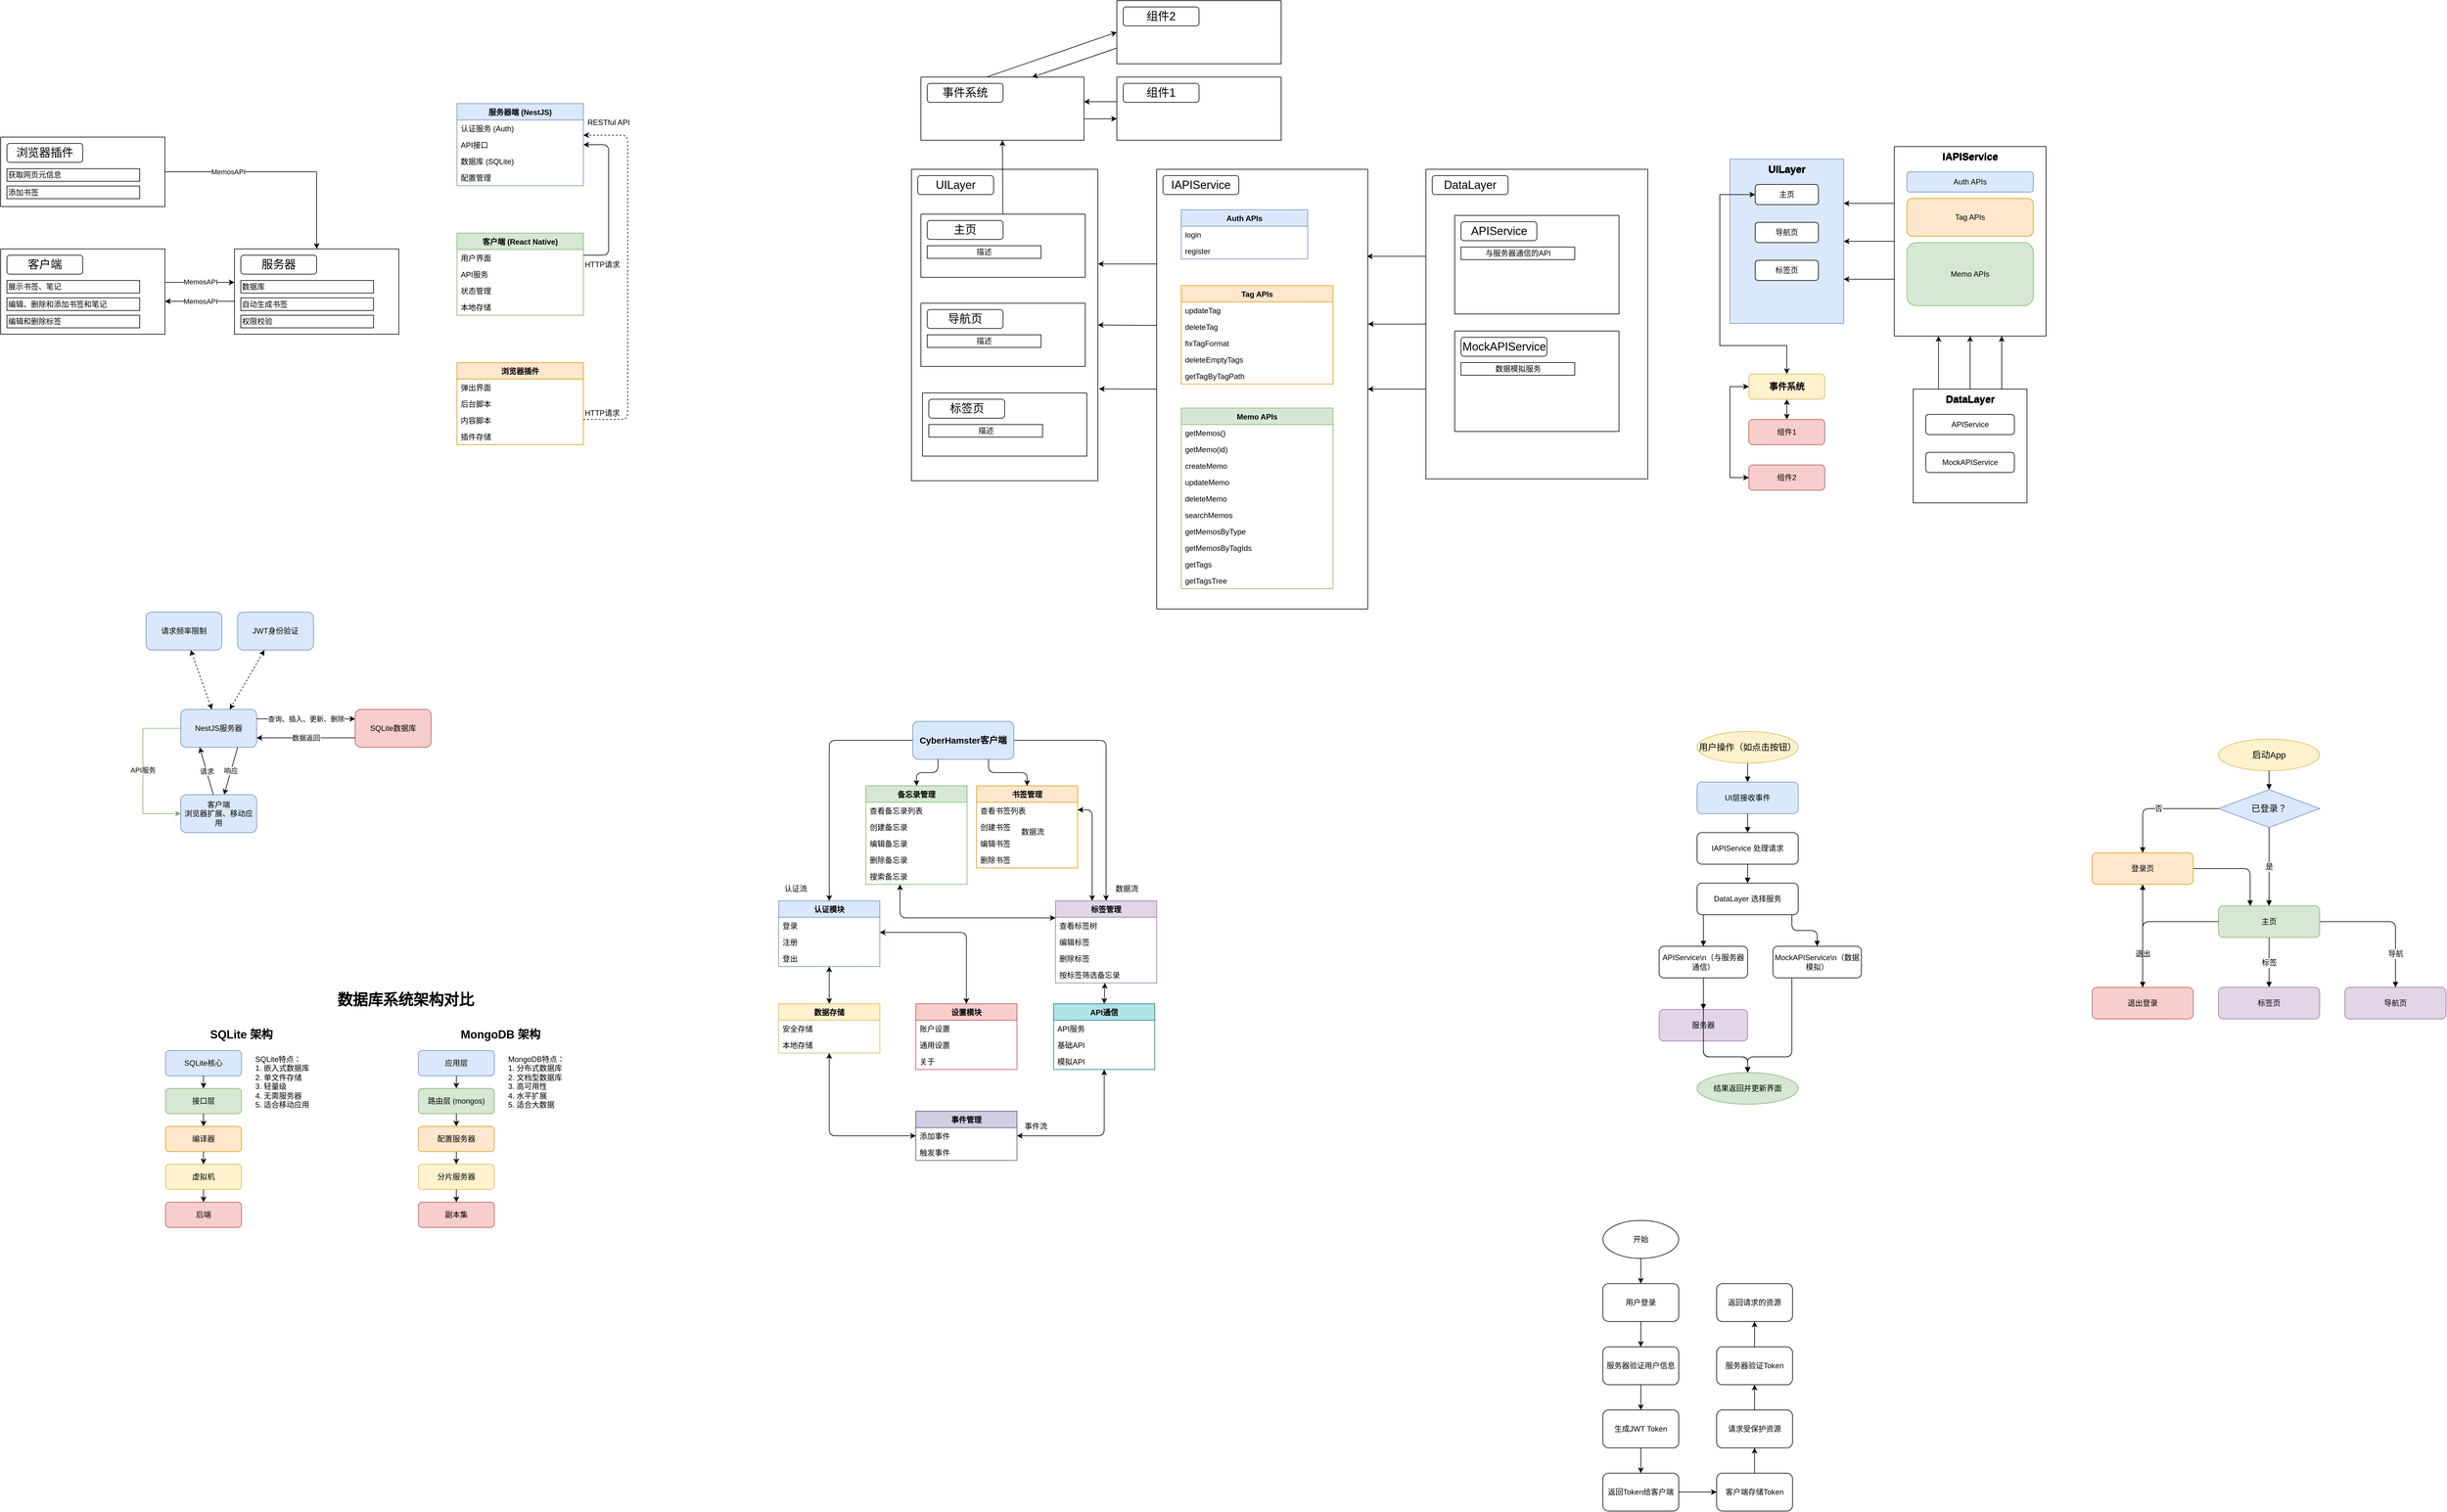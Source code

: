 <mxfile version="24.7.17">
  <diagram name="第 1 页" id="lp1SsSy7WhJ0Atb1i-o_">
    <mxGraphModel dx="2040" dy="510" grid="0" gridSize="10" guides="1" tooltips="1" connect="1" arrows="1" fold="1" page="0" pageScale="1" pageWidth="827" pageHeight="1169" math="0" shadow="0">
      <root>
        <mxCell id="0" />
        <mxCell id="1" parent="0" />
        <mxCell id="PqfID5NwvcGCKPn-m6vd-29" style="edgeStyle=orthogonalEdgeStyle;rounded=0;orthogonalLoop=1;jettySize=auto;html=1;entryX=0;entryY=0.5;entryDx=0;entryDy=0;" parent="1" edge="1">
          <mxGeometry relative="1" as="geometry">
            <mxPoint x="-545" y="573" as="sourcePoint" />
            <mxPoint x="-435" y="573" as="targetPoint" />
          </mxGeometry>
        </mxCell>
        <mxCell id="PqfID5NwvcGCKPn-m6vd-30" value="MemosAPI" style="edgeLabel;html=1;align=center;verticalAlign=middle;resizable=0;points=[];" parent="PqfID5NwvcGCKPn-m6vd-29" vertex="1" connectable="0">
          <mxGeometry x="0.008" y="1" relative="1" as="geometry">
            <mxPoint as="offset" />
          </mxGeometry>
        </mxCell>
        <mxCell id="PqfID5NwvcGCKPn-m6vd-7" value="" style="swimlane;startSize=0;" parent="1" vertex="1">
          <mxGeometry x="-805" y="520" width="260" height="135" as="geometry" />
        </mxCell>
        <mxCell id="PqfID5NwvcGCKPn-m6vd-8" value="&lt;span style=&quot;font-size: 18px;&quot;&gt;客户端&lt;/span&gt;" style="rounded=1;whiteSpace=wrap;html=1;" parent="PqfID5NwvcGCKPn-m6vd-7" vertex="1">
          <mxGeometry x="10" y="10" width="120" height="30" as="geometry" />
        </mxCell>
        <mxCell id="PqfID5NwvcGCKPn-m6vd-9" value="展示书签、笔记" style="rounded=0;whiteSpace=wrap;html=1;align=left;" parent="PqfID5NwvcGCKPn-m6vd-7" vertex="1">
          <mxGeometry x="10" y="50" width="210" height="20" as="geometry" />
        </mxCell>
        <mxCell id="PqfID5NwvcGCKPn-m6vd-11" value="编辑和删除标签" style="rounded=0;whiteSpace=wrap;html=1;align=left;" parent="PqfID5NwvcGCKPn-m6vd-7" vertex="1">
          <mxGeometry x="10" y="105" width="210" height="20" as="geometry" />
        </mxCell>
        <mxCell id="PqfID5NwvcGCKPn-m6vd-10" value="编辑、删除和添加书签和笔记" style="rounded=0;whiteSpace=wrap;html=1;align=left;" parent="PqfID5NwvcGCKPn-m6vd-7" vertex="1">
          <mxGeometry x="10" y="77.5" width="210" height="20" as="geometry" />
        </mxCell>
        <mxCell id="PqfID5NwvcGCKPn-m6vd-25" style="edgeStyle=orthogonalEdgeStyle;rounded=0;orthogonalLoop=1;jettySize=auto;html=1;entryX=0.5;entryY=0;entryDx=0;entryDy=0;exitX=1;exitY=0.5;exitDx=0;exitDy=0;" parent="1" source="PqfID5NwvcGCKPn-m6vd-13" target="PqfID5NwvcGCKPn-m6vd-18" edge="1">
          <mxGeometry relative="1" as="geometry" />
        </mxCell>
        <mxCell id="PqfID5NwvcGCKPn-m6vd-36" value="MemosAPI" style="edgeLabel;html=1;align=center;verticalAlign=middle;resizable=0;points=[];" parent="PqfID5NwvcGCKPn-m6vd-25" vertex="1" connectable="0">
          <mxGeometry x="-0.451" relative="1" as="geometry">
            <mxPoint as="offset" />
          </mxGeometry>
        </mxCell>
        <mxCell id="PqfID5NwvcGCKPn-m6vd-13" value="" style="swimlane;startSize=0;" parent="1" vertex="1">
          <mxGeometry x="-805" y="343" width="260" height="110" as="geometry" />
        </mxCell>
        <mxCell id="PqfID5NwvcGCKPn-m6vd-14" value="&lt;span style=&quot;font-size: 18px;&quot;&gt;浏览器插件&lt;/span&gt;" style="rounded=1;whiteSpace=wrap;html=1;" parent="PqfID5NwvcGCKPn-m6vd-13" vertex="1">
          <mxGeometry x="10" y="10" width="120" height="30" as="geometry" />
        </mxCell>
        <mxCell id="PqfID5NwvcGCKPn-m6vd-15" value="获取网页元信息" style="rounded=0;whiteSpace=wrap;html=1;align=left;" parent="PqfID5NwvcGCKPn-m6vd-13" vertex="1">
          <mxGeometry x="10" y="50" width="210" height="20" as="geometry" />
        </mxCell>
        <mxCell id="PqfID5NwvcGCKPn-m6vd-17" value="添加书签" style="rounded=0;whiteSpace=wrap;html=1;align=left;" parent="PqfID5NwvcGCKPn-m6vd-13" vertex="1">
          <mxGeometry x="10" y="77.5" width="210" height="20" as="geometry" />
        </mxCell>
        <mxCell id="PqfID5NwvcGCKPn-m6vd-26" style="edgeStyle=orthogonalEdgeStyle;rounded=0;orthogonalLoop=1;jettySize=auto;html=1;" parent="1" source="PqfID5NwvcGCKPn-m6vd-18" target="PqfID5NwvcGCKPn-m6vd-7" edge="1">
          <mxGeometry relative="1" as="geometry">
            <Array as="points">
              <mxPoint x="-485" y="603" />
              <mxPoint x="-485" y="603" />
            </Array>
          </mxGeometry>
        </mxCell>
        <mxCell id="PqfID5NwvcGCKPn-m6vd-33" value="MemosAPI" style="edgeLabel;html=1;align=center;verticalAlign=middle;resizable=0;points=[];" parent="PqfID5NwvcGCKPn-m6vd-26" vertex="1" connectable="0">
          <mxGeometry x="-0.019" relative="1" as="geometry">
            <mxPoint as="offset" />
          </mxGeometry>
        </mxCell>
        <mxCell id="PqfID5NwvcGCKPn-m6vd-18" value="" style="swimlane;startSize=0;" parent="1" vertex="1">
          <mxGeometry x="-435" y="520" width="260" height="135" as="geometry" />
        </mxCell>
        <mxCell id="PqfID5NwvcGCKPn-m6vd-19" value="&lt;span style=&quot;font-size: 18px;&quot;&gt;服务器&lt;/span&gt;" style="rounded=1;whiteSpace=wrap;html=1;" parent="PqfID5NwvcGCKPn-m6vd-18" vertex="1">
          <mxGeometry x="10" y="10" width="120" height="30" as="geometry" />
        </mxCell>
        <mxCell id="PqfID5NwvcGCKPn-m6vd-20" value="数据库" style="rounded=0;whiteSpace=wrap;html=1;align=left;" parent="PqfID5NwvcGCKPn-m6vd-18" vertex="1">
          <mxGeometry x="10" y="50" width="210" height="20" as="geometry" />
        </mxCell>
        <mxCell id="PqfID5NwvcGCKPn-m6vd-21" value="权限校验" style="rounded=0;whiteSpace=wrap;html=1;align=left;" parent="PqfID5NwvcGCKPn-m6vd-18" vertex="1">
          <mxGeometry x="10" y="105" width="210" height="20" as="geometry" />
        </mxCell>
        <mxCell id="PqfID5NwvcGCKPn-m6vd-22" value="自动生成书签" style="rounded=0;whiteSpace=wrap;html=1;align=left;" parent="PqfID5NwvcGCKPn-m6vd-18" vertex="1">
          <mxGeometry x="10" y="77.5" width="210" height="20" as="geometry" />
        </mxCell>
        <mxCell id="PqfID5NwvcGCKPn-m6vd-110" style="edgeStyle=orthogonalEdgeStyle;rounded=0;orthogonalLoop=1;jettySize=auto;html=1;entryX=0.996;entryY=0.198;entryDx=0;entryDy=0;entryPerimeter=0;" parent="1" source="PqfID5NwvcGCKPn-m6vd-50" target="PqfID5NwvcGCKPn-m6vd-71" edge="1">
          <mxGeometry relative="1" as="geometry">
            <mxPoint x="1364.895" y="531.579" as="targetPoint" />
            <Array as="points">
              <mxPoint x="1404" y="532" />
            </Array>
          </mxGeometry>
        </mxCell>
        <mxCell id="PqfID5NwvcGCKPn-m6vd-112" style="edgeStyle=orthogonalEdgeStyle;rounded=0;orthogonalLoop=1;jettySize=auto;html=1;" parent="1" source="PqfID5NwvcGCKPn-m6vd-50" target="PqfID5NwvcGCKPn-m6vd-71" edge="1">
          <mxGeometry relative="1" as="geometry">
            <Array as="points">
              <mxPoint x="1438" y="742" />
              <mxPoint x="1438" y="742" />
            </Array>
          </mxGeometry>
        </mxCell>
        <mxCell id="PqfID5NwvcGCKPn-m6vd-50" value="" style="swimlane;startSize=0;" parent="1" vertex="1">
          <mxGeometry x="1450" y="394" width="351" height="490" as="geometry" />
        </mxCell>
        <mxCell id="PqfID5NwvcGCKPn-m6vd-51" value="&lt;span style=&quot;font-size: 18px;&quot;&gt;DataLayer&lt;/span&gt;" style="rounded=1;whiteSpace=wrap;html=1;" parent="PqfID5NwvcGCKPn-m6vd-50" vertex="1">
          <mxGeometry x="10" y="10" width="120" height="30" as="geometry" />
        </mxCell>
        <mxCell id="PqfID5NwvcGCKPn-m6vd-53" value="" style="swimlane;startSize=0;" parent="PqfID5NwvcGCKPn-m6vd-50" vertex="1">
          <mxGeometry x="45.5" y="73" width="260" height="156" as="geometry" />
        </mxCell>
        <mxCell id="PqfID5NwvcGCKPn-m6vd-54" value="&lt;span style=&quot;font-size: 18px;&quot;&gt;APIService&lt;/span&gt;" style="rounded=1;whiteSpace=wrap;html=1;" parent="PqfID5NwvcGCKPn-m6vd-53" vertex="1">
          <mxGeometry x="10" y="10" width="120" height="30" as="geometry" />
        </mxCell>
        <mxCell id="PqfID5NwvcGCKPn-m6vd-55" value="与服务器通信的API" style="rounded=0;whiteSpace=wrap;html=1;" parent="PqfID5NwvcGCKPn-m6vd-53" vertex="1">
          <mxGeometry x="10" y="50" width="180" height="20" as="geometry" />
        </mxCell>
        <mxCell id="PqfID5NwvcGCKPn-m6vd-56" value="" style="swimlane;startSize=0;" parent="PqfID5NwvcGCKPn-m6vd-50" vertex="1">
          <mxGeometry x="45.5" y="256" width="260" height="159" as="geometry" />
        </mxCell>
        <mxCell id="PqfID5NwvcGCKPn-m6vd-57" value="&lt;span style=&quot;font-size: 18px;&quot;&gt;MockAPIService&lt;/span&gt;" style="rounded=1;whiteSpace=wrap;html=1;" parent="PqfID5NwvcGCKPn-m6vd-56" vertex="1">
          <mxGeometry x="10" y="10" width="136" height="30" as="geometry" />
        </mxCell>
        <mxCell id="PqfID5NwvcGCKPn-m6vd-58" value="数据模拟服务" style="rounded=0;whiteSpace=wrap;html=1;" parent="PqfID5NwvcGCKPn-m6vd-56" vertex="1">
          <mxGeometry x="10" y="50" width="180" height="20" as="geometry" />
        </mxCell>
        <mxCell id="PqfID5NwvcGCKPn-m6vd-59" value="" style="swimlane;startSize=0;" parent="1" vertex="1">
          <mxGeometry x="636" y="394" width="295" height="493" as="geometry" />
        </mxCell>
        <mxCell id="PqfID5NwvcGCKPn-m6vd-60" value="&lt;span style=&quot;font-size: 18px;&quot;&gt;UILayer&lt;/span&gt;" style="rounded=1;whiteSpace=wrap;html=1;" parent="PqfID5NwvcGCKPn-m6vd-59" vertex="1">
          <mxGeometry x="10" y="10" width="120" height="30" as="geometry" />
        </mxCell>
        <mxCell id="PqfID5NwvcGCKPn-m6vd-62" value="" style="swimlane;startSize=0;" parent="PqfID5NwvcGCKPn-m6vd-59" vertex="1">
          <mxGeometry x="15" y="71" width="260" height="100" as="geometry" />
        </mxCell>
        <mxCell id="PqfID5NwvcGCKPn-m6vd-63" value="&lt;span style=&quot;font-size: 18px;&quot;&gt;主页&lt;/span&gt;" style="rounded=1;whiteSpace=wrap;html=1;" parent="PqfID5NwvcGCKPn-m6vd-62" vertex="1">
          <mxGeometry x="10" y="10" width="120" height="30" as="geometry" />
        </mxCell>
        <mxCell id="PqfID5NwvcGCKPn-m6vd-64" value="描述" style="rounded=0;whiteSpace=wrap;html=1;" parent="PqfID5NwvcGCKPn-m6vd-62" vertex="1">
          <mxGeometry x="10" y="50" width="180" height="20" as="geometry" />
        </mxCell>
        <mxCell id="PqfID5NwvcGCKPn-m6vd-65" value="" style="swimlane;startSize=0;" parent="PqfID5NwvcGCKPn-m6vd-59" vertex="1">
          <mxGeometry x="15" y="212" width="260" height="100" as="geometry" />
        </mxCell>
        <mxCell id="PqfID5NwvcGCKPn-m6vd-66" value="&lt;span style=&quot;font-size: 18px;&quot;&gt;导航页&lt;/span&gt;" style="rounded=1;whiteSpace=wrap;html=1;" parent="PqfID5NwvcGCKPn-m6vd-65" vertex="1">
          <mxGeometry x="10" y="10" width="120" height="30" as="geometry" />
        </mxCell>
        <mxCell id="PqfID5NwvcGCKPn-m6vd-67" value="描述" style="rounded=0;whiteSpace=wrap;html=1;" parent="PqfID5NwvcGCKPn-m6vd-65" vertex="1">
          <mxGeometry x="10" y="50" width="180" height="20" as="geometry" />
        </mxCell>
        <mxCell id="PqfID5NwvcGCKPn-m6vd-68" value="" style="swimlane;startSize=0;" parent="PqfID5NwvcGCKPn-m6vd-59" vertex="1">
          <mxGeometry x="17.5" y="354" width="260" height="100" as="geometry" />
        </mxCell>
        <mxCell id="PqfID5NwvcGCKPn-m6vd-69" value="&lt;span style=&quot;font-size: 18px;&quot;&gt;标签页&lt;/span&gt;" style="rounded=1;whiteSpace=wrap;html=1;" parent="PqfID5NwvcGCKPn-m6vd-68" vertex="1">
          <mxGeometry x="10" y="10" width="120" height="30" as="geometry" />
        </mxCell>
        <mxCell id="PqfID5NwvcGCKPn-m6vd-70" value="描述" style="rounded=0;whiteSpace=wrap;html=1;" parent="PqfID5NwvcGCKPn-m6vd-68" vertex="1">
          <mxGeometry x="10" y="50" width="180" height="20" as="geometry" />
        </mxCell>
        <mxCell id="PqfID5NwvcGCKPn-m6vd-105" style="edgeStyle=orthogonalEdgeStyle;rounded=0;orthogonalLoop=1;jettySize=auto;html=1;entryX=1;entryY=0.5;entryDx=0;entryDy=0;" parent="1" source="PqfID5NwvcGCKPn-m6vd-71" target="PqfID5NwvcGCKPn-m6vd-59" edge="1">
          <mxGeometry relative="1" as="geometry">
            <Array as="points">
              <mxPoint x="1007" y="641" />
              <mxPoint x="1007" y="641" />
            </Array>
          </mxGeometry>
        </mxCell>
        <mxCell id="PqfID5NwvcGCKPn-m6vd-71" value="" style="swimlane;startSize=0;" parent="1" vertex="1">
          <mxGeometry x="1024" y="394" width="334" height="696" as="geometry" />
        </mxCell>
        <mxCell id="PqfID5NwvcGCKPn-m6vd-72" value="&lt;span style=&quot;font-size: 18px;&quot;&gt;IAPIService&lt;/span&gt;" style="rounded=1;whiteSpace=wrap;html=1;" parent="PqfID5NwvcGCKPn-m6vd-71" vertex="1">
          <mxGeometry x="10" y="10" width="120" height="30" as="geometry" />
        </mxCell>
        <mxCell id="PqfID5NwvcGCKPn-m6vd-78" value="Auth APIs" style="swimlane;fontStyle=1;align=center;verticalAlign=top;childLayout=stackLayout;horizontal=1;startSize=26;horizontalStack=0;resizeParent=1;resizeParentMax=0;resizeLast=0;collapsible=1;marginBottom=0;fillColor=#dae8fc;strokeColor=#6c8ebf;" parent="PqfID5NwvcGCKPn-m6vd-71" vertex="1">
          <mxGeometry x="39" y="64" width="200" height="78" as="geometry" />
        </mxCell>
        <mxCell id="PqfID5NwvcGCKPn-m6vd-79" value="login" style="text;strokeColor=none;fillColor=none;align=left;verticalAlign=top;spacingLeft=4;spacingRight=4;overflow=hidden;points=[[0,0.5],[1,0.5]];portConstraint=eastwest;rotatable=0;" parent="PqfID5NwvcGCKPn-m6vd-78" vertex="1">
          <mxGeometry y="26" width="200" height="26" as="geometry" />
        </mxCell>
        <mxCell id="PqfID5NwvcGCKPn-m6vd-80" value="register" style="text;strokeColor=none;fillColor=none;align=left;verticalAlign=top;spacingLeft=4;spacingRight=4;overflow=hidden;points=[[0,0.5],[1,0.5]];portConstraint=eastwest;rotatable=0;" parent="PqfID5NwvcGCKPn-m6vd-78" vertex="1">
          <mxGeometry y="52" width="200" height="26" as="geometry" />
        </mxCell>
        <mxCell id="PqfID5NwvcGCKPn-m6vd-92" value="Tag APIs" style="swimlane;fontStyle=1;align=center;verticalAlign=top;childLayout=stackLayout;horizontal=1;startSize=26;horizontalStack=0;resizeParent=1;resizeParentMax=0;resizeLast=0;collapsible=1;marginBottom=0;fillColor=#ffe6cc;strokeColor=#d79b00;" parent="PqfID5NwvcGCKPn-m6vd-71" vertex="1">
          <mxGeometry x="39" y="184" width="240" height="156" as="geometry" />
        </mxCell>
        <mxCell id="PqfID5NwvcGCKPn-m6vd-93" value="updateTag" style="text;strokeColor=none;fillColor=none;align=left;verticalAlign=top;spacingLeft=4;spacingRight=4;overflow=hidden;points=[[0,0.5],[1,0.5]];portConstraint=eastwest;rotatable=0;" parent="PqfID5NwvcGCKPn-m6vd-92" vertex="1">
          <mxGeometry y="26" width="240" height="26" as="geometry" />
        </mxCell>
        <mxCell id="PqfID5NwvcGCKPn-m6vd-94" value="deleteTag" style="text;strokeColor=none;fillColor=none;align=left;verticalAlign=top;spacingLeft=4;spacingRight=4;overflow=hidden;points=[[0,0.5],[1,0.5]];portConstraint=eastwest;rotatable=0;" parent="PqfID5NwvcGCKPn-m6vd-92" vertex="1">
          <mxGeometry y="52" width="240" height="26" as="geometry" />
        </mxCell>
        <mxCell id="PqfID5NwvcGCKPn-m6vd-95" value="fixTagFormat" style="text;strokeColor=none;fillColor=none;align=left;verticalAlign=top;spacingLeft=4;spacingRight=4;overflow=hidden;points=[[0,0.5],[1,0.5]];portConstraint=eastwest;rotatable=0;" parent="PqfID5NwvcGCKPn-m6vd-92" vertex="1">
          <mxGeometry y="78" width="240" height="26" as="geometry" />
        </mxCell>
        <mxCell id="PqfID5NwvcGCKPn-m6vd-96" value="deleteEmptyTags" style="text;strokeColor=none;fillColor=none;align=left;verticalAlign=top;spacingLeft=4;spacingRight=4;overflow=hidden;points=[[0,0.5],[1,0.5]];portConstraint=eastwest;rotatable=0;" parent="PqfID5NwvcGCKPn-m6vd-92" vertex="1">
          <mxGeometry y="104" width="240" height="26" as="geometry" />
        </mxCell>
        <mxCell id="PqfID5NwvcGCKPn-m6vd-97" value="getTagByTagPath" style="text;strokeColor=none;fillColor=none;align=left;verticalAlign=top;spacingLeft=4;spacingRight=4;overflow=hidden;points=[[0,0.5],[1,0.5]];portConstraint=eastwest;rotatable=0;" parent="PqfID5NwvcGCKPn-m6vd-92" vertex="1">
          <mxGeometry y="130" width="240" height="26" as="geometry" />
        </mxCell>
        <mxCell id="PqfID5NwvcGCKPn-m6vd-81" value="Memo APIs" style="swimlane;fontStyle=1;align=center;verticalAlign=top;childLayout=stackLayout;horizontal=1;startSize=26;horizontalStack=0;resizeParent=1;resizeParentMax=0;resizeLast=0;collapsible=1;marginBottom=0;fillColor=#d5e8d4;strokeColor=#82b366;" parent="PqfID5NwvcGCKPn-m6vd-71" vertex="1">
          <mxGeometry x="39" y="378" width="240" height="286" as="geometry" />
        </mxCell>
        <mxCell id="PqfID5NwvcGCKPn-m6vd-82" value="getMemos()" style="text;strokeColor=none;fillColor=none;align=left;verticalAlign=top;spacingLeft=4;spacingRight=4;overflow=hidden;points=[[0,0.5],[1,0.5]];portConstraint=eastwest;rotatable=0;" parent="PqfID5NwvcGCKPn-m6vd-81" vertex="1">
          <mxGeometry y="26" width="240" height="26" as="geometry" />
        </mxCell>
        <mxCell id="PqfID5NwvcGCKPn-m6vd-83" value="getMemo(id)" style="text;strokeColor=none;fillColor=none;align=left;verticalAlign=top;spacingLeft=4;spacingRight=4;overflow=hidden;points=[[0,0.5],[1,0.5]];portConstraint=eastwest;rotatable=0;" parent="PqfID5NwvcGCKPn-m6vd-81" vertex="1">
          <mxGeometry y="52" width="240" height="26" as="geometry" />
        </mxCell>
        <mxCell id="PqfID5NwvcGCKPn-m6vd-84" value="createMemo" style="text;strokeColor=none;fillColor=none;align=left;verticalAlign=top;spacingLeft=4;spacingRight=4;overflow=hidden;points=[[0,0.5],[1,0.5]];portConstraint=eastwest;rotatable=0;" parent="PqfID5NwvcGCKPn-m6vd-81" vertex="1">
          <mxGeometry y="78" width="240" height="26" as="geometry" />
        </mxCell>
        <mxCell id="PqfID5NwvcGCKPn-m6vd-85" value="updateMemo" style="text;strokeColor=none;fillColor=none;align=left;verticalAlign=top;spacingLeft=4;spacingRight=4;overflow=hidden;points=[[0,0.5],[1,0.5]];portConstraint=eastwest;rotatable=0;" parent="PqfID5NwvcGCKPn-m6vd-81" vertex="1">
          <mxGeometry y="104" width="240" height="26" as="geometry" />
        </mxCell>
        <mxCell id="PqfID5NwvcGCKPn-m6vd-86" value="deleteMemo" style="text;strokeColor=none;fillColor=none;align=left;verticalAlign=top;spacingLeft=4;spacingRight=4;overflow=hidden;points=[[0,0.5],[1,0.5]];portConstraint=eastwest;rotatable=0;" parent="PqfID5NwvcGCKPn-m6vd-81" vertex="1">
          <mxGeometry y="130" width="240" height="26" as="geometry" />
        </mxCell>
        <mxCell id="PqfID5NwvcGCKPn-m6vd-87" value="searchMemos" style="text;strokeColor=none;fillColor=none;align=left;verticalAlign=top;spacingLeft=4;spacingRight=4;overflow=hidden;points=[[0,0.5],[1,0.5]];portConstraint=eastwest;rotatable=0;" parent="PqfID5NwvcGCKPn-m6vd-81" vertex="1">
          <mxGeometry y="156" width="240" height="26" as="geometry" />
        </mxCell>
        <mxCell id="PqfID5NwvcGCKPn-m6vd-88" value="getMemosByType" style="text;strokeColor=none;fillColor=none;align=left;verticalAlign=top;spacingLeft=4;spacingRight=4;overflow=hidden;points=[[0,0.5],[1,0.5]];portConstraint=eastwest;rotatable=0;" parent="PqfID5NwvcGCKPn-m6vd-81" vertex="1">
          <mxGeometry y="182" width="240" height="26" as="geometry" />
        </mxCell>
        <mxCell id="PqfID5NwvcGCKPn-m6vd-89" value="getMemosByTagIds" style="text;strokeColor=none;fillColor=none;align=left;verticalAlign=top;spacingLeft=4;spacingRight=4;overflow=hidden;points=[[0,0.5],[1,0.5]];portConstraint=eastwest;rotatable=0;" parent="PqfID5NwvcGCKPn-m6vd-81" vertex="1">
          <mxGeometry y="208" width="240" height="26" as="geometry" />
        </mxCell>
        <mxCell id="PqfID5NwvcGCKPn-m6vd-90" value="getTags" style="text;strokeColor=none;fillColor=none;align=left;verticalAlign=top;spacingLeft=4;spacingRight=4;overflow=hidden;points=[[0,0.5],[1,0.5]];portConstraint=eastwest;rotatable=0;" parent="PqfID5NwvcGCKPn-m6vd-81" vertex="1">
          <mxGeometry y="234" width="240" height="26" as="geometry" />
        </mxCell>
        <mxCell id="PqfID5NwvcGCKPn-m6vd-91" value="getTagsTree" style="text;strokeColor=none;fillColor=none;align=left;verticalAlign=top;spacingLeft=4;spacingRight=4;overflow=hidden;points=[[0,0.5],[1,0.5]];portConstraint=eastwest;rotatable=0;" parent="PqfID5NwvcGCKPn-m6vd-81" vertex="1">
          <mxGeometry y="260" width="240" height="26" as="geometry" />
        </mxCell>
        <mxCell id="PqfID5NwvcGCKPn-m6vd-104" style="edgeStyle=orthogonalEdgeStyle;rounded=0;orthogonalLoop=1;jettySize=auto;html=1;entryX=1.006;entryY=0.705;entryDx=0;entryDy=0;entryPerimeter=0;" parent="1" source="PqfID5NwvcGCKPn-m6vd-71" target="PqfID5NwvcGCKPn-m6vd-59" edge="1">
          <mxGeometry relative="1" as="geometry" />
        </mxCell>
        <mxCell id="PqfID5NwvcGCKPn-m6vd-106" style="edgeStyle=orthogonalEdgeStyle;rounded=0;orthogonalLoop=1;jettySize=auto;html=1;entryX=1.001;entryY=0.304;entryDx=0;entryDy=0;entryPerimeter=0;" parent="1" source="PqfID5NwvcGCKPn-m6vd-71" target="PqfID5NwvcGCKPn-m6vd-59" edge="1">
          <mxGeometry relative="1" as="geometry">
            <Array as="points">
              <mxPoint x="1000" y="544" />
            </Array>
          </mxGeometry>
        </mxCell>
        <mxCell id="PqfID5NwvcGCKPn-m6vd-111" style="edgeStyle=orthogonalEdgeStyle;rounded=0;orthogonalLoop=1;jettySize=auto;html=1;entryX=1.001;entryY=0.352;entryDx=0;entryDy=0;entryPerimeter=0;" parent="1" source="PqfID5NwvcGCKPn-m6vd-50" target="PqfID5NwvcGCKPn-m6vd-71" edge="1">
          <mxGeometry relative="1" as="geometry" />
        </mxCell>
        <mxCell id="lF2HbLf4J3MAsWG7yMuH-41" style="rounded=0;orthogonalLoop=1;jettySize=auto;html=1;" parent="1" edge="1">
          <mxGeometry relative="1" as="geometry">
            <mxPoint x="909" y="314" as="sourcePoint" />
            <mxPoint x="961" y="314" as="targetPoint" />
          </mxGeometry>
        </mxCell>
        <mxCell id="lF2HbLf4J3MAsWG7yMuH-42" style="rounded=0;orthogonalLoop=1;jettySize=auto;html=1;entryX=0;entryY=0.5;entryDx=0;entryDy=0;exitX=0.405;exitY=-0.002;exitDx=0;exitDy=0;exitPerimeter=0;" parent="1" source="PqfID5NwvcGCKPn-m6vd-113" target="lF2HbLf4J3MAsWG7yMuH-29" edge="1">
          <mxGeometry relative="1" as="geometry" />
        </mxCell>
        <mxCell id="PqfID5NwvcGCKPn-m6vd-113" value="" style="swimlane;startSize=0;" parent="1" vertex="1">
          <mxGeometry x="651" y="248" width="258" height="100" as="geometry" />
        </mxCell>
        <mxCell id="PqfID5NwvcGCKPn-m6vd-114" value="&lt;span style=&quot;font-size: 18px;&quot;&gt;事件系统&lt;/span&gt;" style="rounded=1;whiteSpace=wrap;html=1;" parent="PqfID5NwvcGCKPn-m6vd-113" vertex="1">
          <mxGeometry x="10" y="10" width="120" height="30" as="geometry" />
        </mxCell>
        <mxCell id="lF2HbLf4J3MAsWG7yMuH-13" value="JWT身份验证" style="rounded=1;whiteSpace=wrap;html=1;fillColor=#dae8fc;strokeColor=#6c8ebf;" parent="1" vertex="1">
          <mxGeometry x="-430" y="1095" width="120" height="60" as="geometry" />
        </mxCell>
        <mxCell id="lF2HbLf4J3MAsWG7yMuH-14" value="请求频率限制" style="rounded=1;whiteSpace=wrap;html=1;fillColor=#dae8fc;strokeColor=#6c8ebf;" parent="1" vertex="1">
          <mxGeometry x="-575" y="1095" width="120" height="60" as="geometry" />
        </mxCell>
        <mxCell id="lF2HbLf4J3MAsWG7yMuH-15" value="客户端&#xa;浏览器扩展、移动应用" style="rounded=1;whiteSpace=wrap;html=1;fillColor=#dae8fc;strokeColor=#6c8ebf;" parent="1" vertex="1">
          <mxGeometry x="-520" y="1384" width="120" height="60" as="geometry" />
        </mxCell>
        <mxCell id="lF2HbLf4J3MAsWG7yMuH-16" value="NestJS服务器" style="rounded=1;whiteSpace=wrap;html=1;fillColor=#dae8fc;strokeColor=#6c8ebf;" parent="1" vertex="1">
          <mxGeometry x="-520" y="1249" width="120" height="60" as="geometry" />
        </mxCell>
        <mxCell id="lF2HbLf4J3MAsWG7yMuH-17" value="SQLite数据库" style="rounded=1;whiteSpace=wrap;html=1;fillColor=#f8cecc;strokeColor=#b85450;" parent="1" vertex="1">
          <mxGeometry x="-244" y="1249" width="120" height="60" as="geometry" />
        </mxCell>
        <mxCell id="lF2HbLf4J3MAsWG7yMuH-18" value="" style="endArrow=classic;startArrow=classic;html=1;rounded=0;dashed=1;" parent="1" source="lF2HbLf4J3MAsWG7yMuH-13" target="lF2HbLf4J3MAsWG7yMuH-16" edge="1">
          <mxGeometry width="50" height="50" relative="1" as="geometry">
            <mxPoint x="-530" y="1359" as="sourcePoint" />
            <mxPoint x="-480" y="1309" as="targetPoint" />
            <Array as="points" />
          </mxGeometry>
        </mxCell>
        <mxCell id="lF2HbLf4J3MAsWG7yMuH-19" value="" style="endArrow=classic;startArrow=classic;html=1;rounded=0;dashed=1;" parent="1" source="lF2HbLf4J3MAsWG7yMuH-14" target="lF2HbLf4J3MAsWG7yMuH-16" edge="1">
          <mxGeometry width="50" height="50" relative="1" as="geometry">
            <mxPoint x="-530" y="1359" as="sourcePoint" />
            <mxPoint x="-480" y="1309" as="targetPoint" />
          </mxGeometry>
        </mxCell>
        <mxCell id="lF2HbLf4J3MAsWG7yMuH-20" value="请求" style="endArrow=classic;html=1;rounded=0;" parent="1" source="lF2HbLf4J3MAsWG7yMuH-15" edge="1">
          <mxGeometry width="50" height="50" relative="1" as="geometry">
            <mxPoint x="-490" y="1413" as="sourcePoint" />
            <mxPoint x="-490" y="1309" as="targetPoint" />
          </mxGeometry>
        </mxCell>
        <mxCell id="lF2HbLf4J3MAsWG7yMuH-21" value="响应" style="endArrow=classic;html=1;rounded=0;" parent="1" target="lF2HbLf4J3MAsWG7yMuH-15" edge="1">
          <mxGeometry width="50" height="50" relative="1" as="geometry">
            <mxPoint x="-430" y="1309" as="sourcePoint" />
            <mxPoint x="-430" y="1413" as="targetPoint" />
          </mxGeometry>
        </mxCell>
        <mxCell id="lF2HbLf4J3MAsWG7yMuH-22" value="API服务" style="endArrow=classic;html=1;rounded=0;fillColor=#d5e8d4;strokeColor=#82b366;edgeStyle=orthogonalEdgeStyle;" parent="1" source="lF2HbLf4J3MAsWG7yMuH-16" target="lF2HbLf4J3MAsWG7yMuH-15" edge="1">
          <mxGeometry x="-0.012" width="50" height="50" relative="1" as="geometry">
            <mxPoint x="-530" y="1359" as="sourcePoint" />
            <mxPoint x="-480" y="1309" as="targetPoint" />
            <Array as="points">
              <mxPoint x="-580" y="1279" />
              <mxPoint x="-580" y="1414" />
            </Array>
            <mxPoint as="offset" />
          </mxGeometry>
        </mxCell>
        <mxCell id="lF2HbLf4J3MAsWG7yMuH-23" value="查询、插入、更新、删除" style="endArrow=classic;html=1;rounded=0;exitX=1;exitY=0.25;exitDx=0;exitDy=0;entryX=0;entryY=0.25;entryDx=0;entryDy=0;" parent="1" source="lF2HbLf4J3MAsWG7yMuH-16" target="lF2HbLf4J3MAsWG7yMuH-17" edge="1">
          <mxGeometry width="50" height="50" relative="1" as="geometry">
            <mxPoint x="-530" y="1359" as="sourcePoint" />
            <mxPoint x="-480" y="1309" as="targetPoint" />
          </mxGeometry>
        </mxCell>
        <mxCell id="lF2HbLf4J3MAsWG7yMuH-24" value="数据返回" style="endArrow=classic;html=1;rounded=0;exitX=0;exitY=0.75;exitDx=0;exitDy=0;entryX=1;entryY=0.75;entryDx=0;entryDy=0;" parent="1" source="lF2HbLf4J3MAsWG7yMuH-17" target="lF2HbLf4J3MAsWG7yMuH-16" edge="1">
          <mxGeometry width="50" height="50" relative="1" as="geometry">
            <mxPoint x="-530" y="1359" as="sourcePoint" />
            <mxPoint x="-480" y="1309" as="targetPoint" />
          </mxGeometry>
        </mxCell>
        <mxCell id="lF2HbLf4J3MAsWG7yMuH-40" style="rounded=0;orthogonalLoop=1;jettySize=auto;html=1;" parent="1" edge="1">
          <mxGeometry relative="1" as="geometry">
            <mxPoint x="961" y="287" as="sourcePoint" />
            <mxPoint x="909" y="287" as="targetPoint" />
          </mxGeometry>
        </mxCell>
        <mxCell id="lF2HbLf4J3MAsWG7yMuH-25" value="" style="swimlane;startSize=0;" parent="1" vertex="1">
          <mxGeometry x="961" y="248" width="260" height="100" as="geometry" />
        </mxCell>
        <mxCell id="lF2HbLf4J3MAsWG7yMuH-26" value="&lt;span style=&quot;font-size: 18px;&quot;&gt;组件1&lt;/span&gt;" style="rounded=1;whiteSpace=wrap;html=1;" parent="lF2HbLf4J3MAsWG7yMuH-25" vertex="1">
          <mxGeometry x="10" y="10" width="120" height="30" as="geometry" />
        </mxCell>
        <mxCell id="lF2HbLf4J3MAsWG7yMuH-34" style="rounded=0;orthogonalLoop=1;jettySize=auto;html=1;exitX=0;exitY=0.75;exitDx=0;exitDy=0;entryX=0.681;entryY=0.004;entryDx=0;entryDy=0;entryPerimeter=0;" parent="1" source="lF2HbLf4J3MAsWG7yMuH-29" target="PqfID5NwvcGCKPn-m6vd-113" edge="1">
          <mxGeometry relative="1" as="geometry">
            <mxPoint x="827" y="246" as="targetPoint" />
          </mxGeometry>
        </mxCell>
        <mxCell id="lF2HbLf4J3MAsWG7yMuH-29" value="" style="swimlane;startSize=0;" parent="1" vertex="1">
          <mxGeometry x="961" y="127" width="260" height="100" as="geometry" />
        </mxCell>
        <mxCell id="lF2HbLf4J3MAsWG7yMuH-30" value="&lt;span style=&quot;font-size: 18px;&quot;&gt;组件2&lt;/span&gt;" style="rounded=1;whiteSpace=wrap;html=1;" parent="lF2HbLf4J3MAsWG7yMuH-29" vertex="1">
          <mxGeometry x="10" y="10" width="120" height="30" as="geometry" />
        </mxCell>
        <mxCell id="lF2HbLf4J3MAsWG7yMuH-32" style="rounded=0;orthogonalLoop=1;jettySize=auto;html=1;entryX=0.5;entryY=1;entryDx=0;entryDy=0;" parent="1" source="PqfID5NwvcGCKPn-m6vd-62" target="PqfID5NwvcGCKPn-m6vd-113" edge="1">
          <mxGeometry relative="1" as="geometry" />
        </mxCell>
        <mxCell id="lF2HbLf4J3MAsWG7yMuH-43" value="服务器端 (NestJS)" style="swimlane;fontStyle=1;align=center;verticalAlign=top;childLayout=stackLayout;horizontal=1;startSize=26;horizontalStack=0;resizeParent=1;resizeParentMax=0;resizeLast=0;collapsible=1;marginBottom=0;fillColor=#dae8fc;strokeColor=#6c8ebf;" parent="1" vertex="1">
          <mxGeometry x="-83" y="290" width="200" height="130" as="geometry" />
        </mxCell>
        <mxCell id="lF2HbLf4J3MAsWG7yMuH-44" value="认证服务 (Auth)" style="text;strokeColor=none;fillColor=none;align=left;verticalAlign=top;spacingLeft=4;spacingRight=4;overflow=hidden;points=[[0,0.5],[1,0.5]];portConstraint=eastwest;rotatable=0;" parent="lF2HbLf4J3MAsWG7yMuH-43" vertex="1">
          <mxGeometry y="26" width="200" height="26" as="geometry" />
        </mxCell>
        <mxCell id="lF2HbLf4J3MAsWG7yMuH-45" value="API接口" style="text;strokeColor=none;fillColor=none;align=left;verticalAlign=top;spacingLeft=4;spacingRight=4;overflow=hidden;points=[[0,0.5],[1,0.5]];portConstraint=eastwest;rotatable=0;" parent="lF2HbLf4J3MAsWG7yMuH-43" vertex="1">
          <mxGeometry y="52" width="200" height="26" as="geometry" />
        </mxCell>
        <mxCell id="lF2HbLf4J3MAsWG7yMuH-46" value="数据库 (SQLite)" style="text;strokeColor=none;fillColor=none;align=left;verticalAlign=top;spacingLeft=4;spacingRight=4;overflow=hidden;points=[[0,0.5],[1,0.5]];portConstraint=eastwest;rotatable=0;" parent="lF2HbLf4J3MAsWG7yMuH-43" vertex="1">
          <mxGeometry y="78" width="200" height="26" as="geometry" />
        </mxCell>
        <mxCell id="lF2HbLf4J3MAsWG7yMuH-47" value="配置管理" style="text;strokeColor=none;fillColor=none;align=left;verticalAlign=top;spacingLeft=4;spacingRight=4;overflow=hidden;points=[[0,0.5],[1,0.5]];portConstraint=eastwest;rotatable=0;" parent="lF2HbLf4J3MAsWG7yMuH-43" vertex="1">
          <mxGeometry y="104" width="200" height="26" as="geometry" />
        </mxCell>
        <mxCell id="lF2HbLf4J3MAsWG7yMuH-48" value="客户端 (React Native)" style="swimlane;fontStyle=1;align=center;verticalAlign=top;childLayout=stackLayout;horizontal=1;startSize=26;horizontalStack=0;resizeParent=1;resizeParentMax=0;resizeLast=0;collapsible=1;marginBottom=0;fillColor=#d5e8d4;strokeColor=#82b366;" parent="1" vertex="1">
          <mxGeometry x="-83" y="495" width="200" height="130" as="geometry" />
        </mxCell>
        <mxCell id="lF2HbLf4J3MAsWG7yMuH-49" value="用户界面" style="text;strokeColor=none;fillColor=none;align=left;verticalAlign=top;spacingLeft=4;spacingRight=4;overflow=hidden;points=[[0,0.5],[1,0.5]];portConstraint=eastwest;rotatable=0;" parent="lF2HbLf4J3MAsWG7yMuH-48" vertex="1">
          <mxGeometry y="26" width="200" height="26" as="geometry" />
        </mxCell>
        <mxCell id="lF2HbLf4J3MAsWG7yMuH-50" value="API服务" style="text;strokeColor=none;fillColor=none;align=left;verticalAlign=top;spacingLeft=4;spacingRight=4;overflow=hidden;points=[[0,0.5],[1,0.5]];portConstraint=eastwest;rotatable=0;" parent="lF2HbLf4J3MAsWG7yMuH-48" vertex="1">
          <mxGeometry y="52" width="200" height="26" as="geometry" />
        </mxCell>
        <mxCell id="lF2HbLf4J3MAsWG7yMuH-51" value="状态管理" style="text;strokeColor=none;fillColor=none;align=left;verticalAlign=top;spacingLeft=4;spacingRight=4;overflow=hidden;points=[[0,0.5],[1,0.5]];portConstraint=eastwest;rotatable=0;" parent="lF2HbLf4J3MAsWG7yMuH-48" vertex="1">
          <mxGeometry y="78" width="200" height="26" as="geometry" />
        </mxCell>
        <mxCell id="lF2HbLf4J3MAsWG7yMuH-52" value="本地存储" style="text;strokeColor=none;fillColor=none;align=left;verticalAlign=top;spacingLeft=4;spacingRight=4;overflow=hidden;points=[[0,0.5],[1,0.5]];portConstraint=eastwest;rotatable=0;" parent="lF2HbLf4J3MAsWG7yMuH-48" vertex="1">
          <mxGeometry y="104" width="200" height="26" as="geometry" />
        </mxCell>
        <mxCell id="lF2HbLf4J3MAsWG7yMuH-53" value="浏览器插件" style="swimlane;fontStyle=1;align=center;verticalAlign=top;childLayout=stackLayout;horizontal=1;startSize=26;horizontalStack=0;resizeParent=1;resizeParentMax=0;resizeLast=0;collapsible=1;marginBottom=0;fillColor=#ffe6cc;strokeColor=#d79b00;" parent="1" vertex="1">
          <mxGeometry x="-83" y="700" width="200" height="130" as="geometry" />
        </mxCell>
        <mxCell id="lF2HbLf4J3MAsWG7yMuH-54" value="弹出界面" style="text;strokeColor=none;fillColor=none;align=left;verticalAlign=top;spacingLeft=4;spacingRight=4;overflow=hidden;points=[[0,0.5],[1,0.5]];portConstraint=eastwest;rotatable=0;" parent="lF2HbLf4J3MAsWG7yMuH-53" vertex="1">
          <mxGeometry y="26" width="200" height="26" as="geometry" />
        </mxCell>
        <mxCell id="lF2HbLf4J3MAsWG7yMuH-55" value="后台脚本" style="text;strokeColor=none;fillColor=none;align=left;verticalAlign=top;spacingLeft=4;spacingRight=4;overflow=hidden;points=[[0,0.5],[1,0.5]];portConstraint=eastwest;rotatable=0;" parent="lF2HbLf4J3MAsWG7yMuH-53" vertex="1">
          <mxGeometry y="52" width="200" height="26" as="geometry" />
        </mxCell>
        <mxCell id="lF2HbLf4J3MAsWG7yMuH-56" value="内容脚本" style="text;strokeColor=none;fillColor=none;align=left;verticalAlign=top;spacingLeft=4;spacingRight=4;overflow=hidden;points=[[0,0.5],[1,0.5]];portConstraint=eastwest;rotatable=0;" parent="lF2HbLf4J3MAsWG7yMuH-53" vertex="1">
          <mxGeometry y="78" width="200" height="26" as="geometry" />
        </mxCell>
        <mxCell id="lF2HbLf4J3MAsWG7yMuH-57" value="插件存储" style="text;strokeColor=none;fillColor=none;align=left;verticalAlign=top;spacingLeft=4;spacingRight=4;overflow=hidden;points=[[0,0.5],[1,0.5]];portConstraint=eastwest;rotatable=0;" parent="lF2HbLf4J3MAsWG7yMuH-53" vertex="1">
          <mxGeometry y="104" width="200" height="26" as="geometry" />
        </mxCell>
        <mxCell id="lF2HbLf4J3MAsWG7yMuH-58" value="" style="endArrow=classic;html=1;dashed=1;edgeStyle=orthogonalEdgeStyle;" parent="1" source="lF2HbLf4J3MAsWG7yMuH-53" target="lF2HbLf4J3MAsWG7yMuH-43" edge="1">
          <mxGeometry width="50" height="50" relative="1" as="geometry">
            <mxPoint x="117" y="770" as="sourcePoint" />
            <mxPoint x="-13" y="860" as="targetPoint" />
            <Array as="points">
              <mxPoint x="187" y="790" />
              <mxPoint x="187" y="340" />
            </Array>
          </mxGeometry>
        </mxCell>
        <mxCell id="lF2HbLf4J3MAsWG7yMuH-59" value="RESTful API" style="text;html=1;strokeColor=none;fillColor=none;align=center;verticalAlign=middle;whiteSpace=wrap;rounded=0;" parent="1" vertex="1">
          <mxGeometry x="117" y="310" width="80" height="20" as="geometry" />
        </mxCell>
        <mxCell id="lF2HbLf4J3MAsWG7yMuH-60" value="HTTP请求" style="text;html=1;strokeColor=none;fillColor=none;align=center;verticalAlign=middle;whiteSpace=wrap;rounded=0;" parent="1" vertex="1">
          <mxGeometry x="107" y="535" width="80" height="20" as="geometry" />
        </mxCell>
        <mxCell id="lF2HbLf4J3MAsWG7yMuH-61" value="" style="endArrow=classic;html=1;entryX=1;entryY=0.5;entryDx=0;entryDy=0;edgeStyle=orthogonalEdgeStyle;" parent="1" source="lF2HbLf4J3MAsWG7yMuH-48" target="lF2HbLf4J3MAsWG7yMuH-43" edge="1">
          <mxGeometry width="50" height="50" relative="1" as="geometry">
            <mxPoint x="37" y="810" as="sourcePoint" />
            <mxPoint x="-13" y="860" as="targetPoint" />
            <Array as="points">
              <mxPoint x="157" y="530" />
              <mxPoint x="157" y="355" />
            </Array>
          </mxGeometry>
        </mxCell>
        <mxCell id="lF2HbLf4J3MAsWG7yMuH-62" value="HTTP请求" style="text;html=1;strokeColor=none;fillColor=none;align=center;verticalAlign=middle;whiteSpace=wrap;rounded=0;" parent="1" vertex="1">
          <mxGeometry x="107" y="770" width="80" height="20" as="geometry" />
        </mxCell>
        <mxCell id="lF2HbLf4J3MAsWG7yMuH-113" value="CyberHamster客户端" style="rounded=1;whiteSpace=wrap;html=1;fillColor=#dae8fc;strokeColor=#6c8ebf;fontSize=14;fontStyle=1" parent="1" vertex="1">
          <mxGeometry x="638" y="1268" width="160" height="60" as="geometry" />
        </mxCell>
        <mxCell id="lF2HbLf4J3MAsWG7yMuH-114" value="认证模块" style="swimlane;fontStyle=1;align=center;verticalAlign=top;childLayout=stackLayout;horizontal=1;startSize=26;horizontalStack=0;resizeParent=1;resizeParentMax=0;resizeLast=0;collapsible=1;marginBottom=0;fillColor=#dae8fc;strokeColor=#6c8ebf;" parent="1" vertex="1">
          <mxGeometry x="426" y="1552" width="160" height="104" as="geometry" />
        </mxCell>
        <mxCell id="lF2HbLf4J3MAsWG7yMuH-115" value="登录" style="text;strokeColor=none;fillColor=none;align=left;verticalAlign=top;spacingLeft=4;spacingRight=4;overflow=hidden;points=[[0,0.5],[1,0.5]];portConstraint=eastwest;rotatable=0;" parent="lF2HbLf4J3MAsWG7yMuH-114" vertex="1">
          <mxGeometry y="26" width="160" height="26" as="geometry" />
        </mxCell>
        <mxCell id="lF2HbLf4J3MAsWG7yMuH-116" value="注册" style="text;strokeColor=none;fillColor=none;align=left;verticalAlign=top;spacingLeft=4;spacingRight=4;overflow=hidden;points=[[0,0.5],[1,0.5]];portConstraint=eastwest;rotatable=0;" parent="lF2HbLf4J3MAsWG7yMuH-114" vertex="1">
          <mxGeometry y="52" width="160" height="26" as="geometry" />
        </mxCell>
        <mxCell id="lF2HbLf4J3MAsWG7yMuH-117" value="登出" style="text;strokeColor=none;fillColor=none;align=left;verticalAlign=top;spacingLeft=4;spacingRight=4;overflow=hidden;points=[[0,0.5],[1,0.5]];portConstraint=eastwest;rotatable=0;" parent="lF2HbLf4J3MAsWG7yMuH-114" vertex="1">
          <mxGeometry y="78" width="160" height="26" as="geometry" />
        </mxCell>
        <mxCell id="lF2HbLf4J3MAsWG7yMuH-118" value="备忘录管理" style="swimlane;fontStyle=1;align=center;verticalAlign=top;childLayout=stackLayout;horizontal=1;startSize=26;horizontalStack=0;resizeParent=1;resizeParentMax=0;resizeLast=0;collapsible=1;marginBottom=0;fillColor=#d5e8d4;strokeColor=#82b366;" parent="1" vertex="1">
          <mxGeometry x="564" y="1370" width="160" height="156" as="geometry" />
        </mxCell>
        <mxCell id="lF2HbLf4J3MAsWG7yMuH-119" value="查看备忘录列表" style="text;strokeColor=none;fillColor=none;align=left;verticalAlign=top;spacingLeft=4;spacingRight=4;overflow=hidden;points=[[0,0.5],[1,0.5]];portConstraint=eastwest;rotatable=0;" parent="lF2HbLf4J3MAsWG7yMuH-118" vertex="1">
          <mxGeometry y="26" width="160" height="26" as="geometry" />
        </mxCell>
        <mxCell id="lF2HbLf4J3MAsWG7yMuH-120" value="创建备忘录" style="text;strokeColor=none;fillColor=none;align=left;verticalAlign=top;spacingLeft=4;spacingRight=4;overflow=hidden;points=[[0,0.5],[1,0.5]];portConstraint=eastwest;rotatable=0;" parent="lF2HbLf4J3MAsWG7yMuH-118" vertex="1">
          <mxGeometry y="52" width="160" height="26" as="geometry" />
        </mxCell>
        <mxCell id="lF2HbLf4J3MAsWG7yMuH-121" value="编辑备忘录" style="text;strokeColor=none;fillColor=none;align=left;verticalAlign=top;spacingLeft=4;spacingRight=4;overflow=hidden;points=[[0,0.5],[1,0.5]];portConstraint=eastwest;rotatable=0;" parent="lF2HbLf4J3MAsWG7yMuH-118" vertex="1">
          <mxGeometry y="78" width="160" height="26" as="geometry" />
        </mxCell>
        <mxCell id="lF2HbLf4J3MAsWG7yMuH-122" value="删除备忘录" style="text;strokeColor=none;fillColor=none;align=left;verticalAlign=top;spacingLeft=4;spacingRight=4;overflow=hidden;points=[[0,0.5],[1,0.5]];portConstraint=eastwest;rotatable=0;" parent="lF2HbLf4J3MAsWG7yMuH-118" vertex="1">
          <mxGeometry y="104" width="160" height="26" as="geometry" />
        </mxCell>
        <mxCell id="lF2HbLf4J3MAsWG7yMuH-123" value="搜索备忘录" style="text;strokeColor=none;fillColor=none;align=left;verticalAlign=top;spacingLeft=4;spacingRight=4;overflow=hidden;points=[[0,0.5],[1,0.5]];portConstraint=eastwest;rotatable=0;" parent="lF2HbLf4J3MAsWG7yMuH-118" vertex="1">
          <mxGeometry y="130" width="160" height="26" as="geometry" />
        </mxCell>
        <mxCell id="lF2HbLf4J3MAsWG7yMuH-124" value="书签管理" style="swimlane;fontStyle=1;align=center;verticalAlign=top;childLayout=stackLayout;horizontal=1;startSize=26;horizontalStack=0;resizeParent=1;resizeParentMax=0;resizeLast=0;collapsible=1;marginBottom=0;fillColor=#ffe6cc;strokeColor=#d79b00;" parent="1" vertex="1">
          <mxGeometry x="739" y="1370" width="160" height="130" as="geometry" />
        </mxCell>
        <mxCell id="lF2HbLf4J3MAsWG7yMuH-125" value="查看书签列表" style="text;strokeColor=none;fillColor=none;align=left;verticalAlign=top;spacingLeft=4;spacingRight=4;overflow=hidden;points=[[0,0.5],[1,0.5]];portConstraint=eastwest;rotatable=0;" parent="lF2HbLf4J3MAsWG7yMuH-124" vertex="1">
          <mxGeometry y="26" width="160" height="26" as="geometry" />
        </mxCell>
        <mxCell id="lF2HbLf4J3MAsWG7yMuH-126" value="创建书签" style="text;strokeColor=none;fillColor=none;align=left;verticalAlign=top;spacingLeft=4;spacingRight=4;overflow=hidden;points=[[0,0.5],[1,0.5]];portConstraint=eastwest;rotatable=0;" parent="lF2HbLf4J3MAsWG7yMuH-124" vertex="1">
          <mxGeometry y="52" width="160" height="26" as="geometry" />
        </mxCell>
        <mxCell id="lF2HbLf4J3MAsWG7yMuH-127" value="编辑书签" style="text;strokeColor=none;fillColor=none;align=left;verticalAlign=top;spacingLeft=4;spacingRight=4;overflow=hidden;points=[[0,0.5],[1,0.5]];portConstraint=eastwest;rotatable=0;" parent="lF2HbLf4J3MAsWG7yMuH-124" vertex="1">
          <mxGeometry y="78" width="160" height="26" as="geometry" />
        </mxCell>
        <mxCell id="lF2HbLf4J3MAsWG7yMuH-128" value="删除书签" style="text;strokeColor=none;fillColor=none;align=left;verticalAlign=top;spacingLeft=4;spacingRight=4;overflow=hidden;points=[[0,0.5],[1,0.5]];portConstraint=eastwest;rotatable=0;" parent="lF2HbLf4J3MAsWG7yMuH-124" vertex="1">
          <mxGeometry y="104" width="160" height="26" as="geometry" />
        </mxCell>
        <mxCell id="lF2HbLf4J3MAsWG7yMuH-129" value="标签管理" style="swimlane;fontStyle=1;align=center;verticalAlign=top;childLayout=stackLayout;horizontal=1;startSize=26;horizontalStack=0;resizeParent=1;resizeParentMax=0;resizeLast=0;collapsible=1;marginBottom=0;fillColor=#e1d5e7;strokeColor=#9673a6;" parent="1" vertex="1">
          <mxGeometry x="864" y="1552" width="160" height="130" as="geometry" />
        </mxCell>
        <mxCell id="lF2HbLf4J3MAsWG7yMuH-130" value="查看标签树" style="text;strokeColor=none;fillColor=none;align=left;verticalAlign=top;spacingLeft=4;spacingRight=4;overflow=hidden;points=[[0,0.5],[1,0.5]];portConstraint=eastwest;rotatable=0;" parent="lF2HbLf4J3MAsWG7yMuH-129" vertex="1">
          <mxGeometry y="26" width="160" height="26" as="geometry" />
        </mxCell>
        <mxCell id="lF2HbLf4J3MAsWG7yMuH-131" value="编辑标签" style="text;strokeColor=none;fillColor=none;align=left;verticalAlign=top;spacingLeft=4;spacingRight=4;overflow=hidden;points=[[0,0.5],[1,0.5]];portConstraint=eastwest;rotatable=0;" parent="lF2HbLf4J3MAsWG7yMuH-129" vertex="1">
          <mxGeometry y="52" width="160" height="26" as="geometry" />
        </mxCell>
        <mxCell id="lF2HbLf4J3MAsWG7yMuH-132" value="删除标签" style="text;strokeColor=none;fillColor=none;align=left;verticalAlign=top;spacingLeft=4;spacingRight=4;overflow=hidden;points=[[0,0.5],[1,0.5]];portConstraint=eastwest;rotatable=0;" parent="lF2HbLf4J3MAsWG7yMuH-129" vertex="1">
          <mxGeometry y="78" width="160" height="26" as="geometry" />
        </mxCell>
        <mxCell id="lF2HbLf4J3MAsWG7yMuH-133" value="按标签筛选备忘录" style="text;strokeColor=none;fillColor=none;align=left;verticalAlign=top;spacingLeft=4;spacingRight=4;overflow=hidden;points=[[0,0.5],[1,0.5]];portConstraint=eastwest;rotatable=0;" parent="lF2HbLf4J3MAsWG7yMuH-129" vertex="1">
          <mxGeometry y="104" width="160" height="26" as="geometry" />
        </mxCell>
        <mxCell id="lF2HbLf4J3MAsWG7yMuH-134" value="设置模块" style="swimlane;fontStyle=1;align=center;verticalAlign=top;childLayout=stackLayout;horizontal=1;startSize=26;horizontalStack=0;resizeParent=1;resizeParentMax=0;resizeLast=0;collapsible=1;marginBottom=0;fillColor=#f8cecc;strokeColor=#b85450;" parent="1" vertex="1">
          <mxGeometry x="643" y="1715" width="160" height="104" as="geometry" />
        </mxCell>
        <mxCell id="lF2HbLf4J3MAsWG7yMuH-135" value="账户设置" style="text;strokeColor=none;fillColor=none;align=left;verticalAlign=top;spacingLeft=4;spacingRight=4;overflow=hidden;points=[[0,0.5],[1,0.5]];portConstraint=eastwest;rotatable=0;" parent="lF2HbLf4J3MAsWG7yMuH-134" vertex="1">
          <mxGeometry y="26" width="160" height="26" as="geometry" />
        </mxCell>
        <mxCell id="lF2HbLf4J3MAsWG7yMuH-136" value="通用设置" style="text;strokeColor=none;fillColor=none;align=left;verticalAlign=top;spacingLeft=4;spacingRight=4;overflow=hidden;points=[[0,0.5],[1,0.5]];portConstraint=eastwest;rotatable=0;" parent="lF2HbLf4J3MAsWG7yMuH-134" vertex="1">
          <mxGeometry y="52" width="160" height="26" as="geometry" />
        </mxCell>
        <mxCell id="lF2HbLf4J3MAsWG7yMuH-137" value="关于" style="text;strokeColor=none;fillColor=none;align=left;verticalAlign=top;spacingLeft=4;spacingRight=4;overflow=hidden;points=[[0,0.5],[1,0.5]];portConstraint=eastwest;rotatable=0;" parent="lF2HbLf4J3MAsWG7yMuH-134" vertex="1">
          <mxGeometry y="78" width="160" height="26" as="geometry" />
        </mxCell>
        <mxCell id="lF2HbLf4J3MAsWG7yMuH-138" value="数据存储" style="swimlane;fontStyle=1;align=center;verticalAlign=top;childLayout=stackLayout;horizontal=1;startSize=26;horizontalStack=0;resizeParent=1;resizeParentMax=0;resizeLast=0;collapsible=1;marginBottom=0;fillColor=#fff2cc;strokeColor=#d6b656;" parent="1" vertex="1">
          <mxGeometry x="426" y="1715" width="160" height="78" as="geometry" />
        </mxCell>
        <mxCell id="lF2HbLf4J3MAsWG7yMuH-139" value="安全存储" style="text;strokeColor=none;fillColor=none;align=left;verticalAlign=top;spacingLeft=4;spacingRight=4;overflow=hidden;points=[[0,0.5],[1,0.5]];portConstraint=eastwest;rotatable=0;" parent="lF2HbLf4J3MAsWG7yMuH-138" vertex="1">
          <mxGeometry y="26" width="160" height="26" as="geometry" />
        </mxCell>
        <mxCell id="lF2HbLf4J3MAsWG7yMuH-140" value="本地存储" style="text;strokeColor=none;fillColor=none;align=left;verticalAlign=top;spacingLeft=4;spacingRight=4;overflow=hidden;points=[[0,0.5],[1,0.5]];portConstraint=eastwest;rotatable=0;" parent="lF2HbLf4J3MAsWG7yMuH-138" vertex="1">
          <mxGeometry y="52" width="160" height="26" as="geometry" />
        </mxCell>
        <mxCell id="lF2HbLf4J3MAsWG7yMuH-141" value="API通信" style="swimlane;fontStyle=1;align=center;verticalAlign=top;childLayout=stackLayout;horizontal=1;startSize=26;horizontalStack=0;resizeParent=1;resizeParentMax=0;resizeLast=0;collapsible=1;marginBottom=0;fillColor=#b0e3e6;strokeColor=#0e8088;" parent="1" vertex="1">
          <mxGeometry x="861" y="1715" width="160" height="104" as="geometry" />
        </mxCell>
        <mxCell id="lF2HbLf4J3MAsWG7yMuH-142" value="API服务" style="text;strokeColor=none;fillColor=none;align=left;verticalAlign=top;spacingLeft=4;spacingRight=4;overflow=hidden;points=[[0,0.5],[1,0.5]];portConstraint=eastwest;rotatable=0;" parent="lF2HbLf4J3MAsWG7yMuH-141" vertex="1">
          <mxGeometry y="26" width="160" height="26" as="geometry" />
        </mxCell>
        <mxCell id="lF2HbLf4J3MAsWG7yMuH-143" value="基础API" style="text;strokeColor=none;fillColor=none;align=left;verticalAlign=top;spacingLeft=4;spacingRight=4;overflow=hidden;points=[[0,0.5],[1,0.5]];portConstraint=eastwest;rotatable=0;" parent="lF2HbLf4J3MAsWG7yMuH-141" vertex="1">
          <mxGeometry y="52" width="160" height="26" as="geometry" />
        </mxCell>
        <mxCell id="lF2HbLf4J3MAsWG7yMuH-144" value="模拟API" style="text;strokeColor=none;fillColor=none;align=left;verticalAlign=top;spacingLeft=4;spacingRight=4;overflow=hidden;points=[[0,0.5],[1,0.5]];portConstraint=eastwest;rotatable=0;" parent="lF2HbLf4J3MAsWG7yMuH-141" vertex="1">
          <mxGeometry y="78" width="160" height="26" as="geometry" />
        </mxCell>
        <mxCell id="lF2HbLf4J3MAsWG7yMuH-145" value="事件管理" style="swimlane;fontStyle=1;align=center;verticalAlign=top;childLayout=stackLayout;horizontal=1;startSize=26;horizontalStack=0;resizeParent=1;resizeParentMax=0;resizeLast=0;collapsible=1;marginBottom=0;fillColor=#d0cee2;strokeColor=#56517e;" parent="1" vertex="1">
          <mxGeometry x="643" y="1885" width="160" height="78" as="geometry" />
        </mxCell>
        <mxCell id="lF2HbLf4J3MAsWG7yMuH-146" value="添加事件" style="text;strokeColor=none;fillColor=none;align=left;verticalAlign=top;spacingLeft=4;spacingRight=4;overflow=hidden;points=[[0,0.5],[1,0.5]];portConstraint=eastwest;rotatable=0;" parent="lF2HbLf4J3MAsWG7yMuH-145" vertex="1">
          <mxGeometry y="26" width="160" height="26" as="geometry" />
        </mxCell>
        <mxCell id="lF2HbLf4J3MAsWG7yMuH-147" value="触发事件" style="text;strokeColor=none;fillColor=none;align=left;verticalAlign=top;spacingLeft=4;spacingRight=4;overflow=hidden;points=[[0,0.5],[1,0.5]];portConstraint=eastwest;rotatable=0;" parent="lF2HbLf4J3MAsWG7yMuH-145" vertex="1">
          <mxGeometry y="52" width="160" height="26" as="geometry" />
        </mxCell>
        <mxCell id="lF2HbLf4J3MAsWG7yMuH-148" value="" style="endArrow=classic;html=1;rounded=1;exitX=0;exitY=0.5;exitDx=0;exitDy=0;entryX=0.5;entryY=0;entryDx=0;entryDy=0;edgeStyle=orthogonalEdgeStyle;curved=0;" parent="1" source="lF2HbLf4J3MAsWG7yMuH-113" target="lF2HbLf4J3MAsWG7yMuH-114" edge="1">
          <mxGeometry width="50" height="50" relative="1" as="geometry">
            <mxPoint x="688" y="1619" as="sourcePoint" />
            <mxPoint x="738" y="1569" as="targetPoint" />
          </mxGeometry>
        </mxCell>
        <mxCell id="lF2HbLf4J3MAsWG7yMuH-149" value="" style="endArrow=classic;html=1;rounded=1;exitX=0.25;exitY=1;exitDx=0;exitDy=0;entryX=0.5;entryY=0;entryDx=0;entryDy=0;edgeStyle=orthogonalEdgeStyle;curved=0;" parent="1" source="lF2HbLf4J3MAsWG7yMuH-113" target="lF2HbLf4J3MAsWG7yMuH-118" edge="1">
          <mxGeometry width="50" height="50" relative="1" as="geometry">
            <mxPoint x="688" y="1638" as="sourcePoint" />
            <mxPoint x="738" y="1588" as="targetPoint" />
          </mxGeometry>
        </mxCell>
        <mxCell id="lF2HbLf4J3MAsWG7yMuH-150" value="" style="endArrow=classic;html=1;rounded=1;exitX=0.75;exitY=1;exitDx=0;exitDy=0;entryX=0.5;entryY=0;entryDx=0;entryDy=0;edgeStyle=orthogonalEdgeStyle;curved=0;" parent="1" source="lF2HbLf4J3MAsWG7yMuH-113" target="lF2HbLf4J3MAsWG7yMuH-124" edge="1">
          <mxGeometry width="50" height="50" relative="1" as="geometry">
            <mxPoint x="688" y="1638" as="sourcePoint" />
            <mxPoint x="738" y="1588" as="targetPoint" />
          </mxGeometry>
        </mxCell>
        <mxCell id="lF2HbLf4J3MAsWG7yMuH-151" value="" style="endArrow=classic;html=1;rounded=1;exitX=1;exitY=0.5;exitDx=0;exitDy=0;entryX=0.5;entryY=0;entryDx=0;entryDy=0;edgeStyle=orthogonalEdgeStyle;curved=0;" parent="1" source="lF2HbLf4J3MAsWG7yMuH-113" target="lF2HbLf4J3MAsWG7yMuH-129" edge="1">
          <mxGeometry width="50" height="50" relative="1" as="geometry">
            <mxPoint x="688" y="1619" as="sourcePoint" />
            <mxPoint x="738" y="1569" as="targetPoint" />
          </mxGeometry>
        </mxCell>
        <mxCell id="lF2HbLf4J3MAsWG7yMuH-152" value="" style="endArrow=classic;startArrow=classic;html=1;rounded=1;edgeStyle=orthogonalEdgeStyle;curved=0;" parent="1" source="lF2HbLf4J3MAsWG7yMuH-118" target="lF2HbLf4J3MAsWG7yMuH-129" edge="1">
          <mxGeometry width="50" height="50" relative="1" as="geometry">
            <mxPoint x="668" y="1529" as="sourcePoint" />
            <mxPoint x="908" y="1521.2" as="targetPoint" />
            <Array as="points">
              <mxPoint x="618" y="1579" />
              <mxPoint x="1018" y="1579" />
            </Array>
          </mxGeometry>
        </mxCell>
        <mxCell id="lF2HbLf4J3MAsWG7yMuH-153" value="" style="endArrow=classic;startArrow=classic;html=1;rounded=1;edgeStyle=orthogonalEdgeStyle;curved=0;" parent="1" source="lF2HbLf4J3MAsWG7yMuH-124" target="lF2HbLf4J3MAsWG7yMuH-129" edge="1">
          <mxGeometry width="50" height="50" relative="1" as="geometry">
            <mxPoint x="688" y="1619" as="sourcePoint" />
            <mxPoint x="738" y="1569" as="targetPoint" />
            <Array as="points">
              <mxPoint x="922" y="1408" />
            </Array>
          </mxGeometry>
        </mxCell>
        <mxCell id="lF2HbLf4J3MAsWG7yMuH-154" value="" style="endArrow=classic;startArrow=classic;html=1;rounded=1;edgeStyle=orthogonalEdgeStyle;curved=0;" parent="1" source="lF2HbLf4J3MAsWG7yMuH-114" target="lF2HbLf4J3MAsWG7yMuH-134" edge="1">
          <mxGeometry width="50" height="50" relative="1" as="geometry">
            <mxPoint x="488" y="1476.5" as="sourcePoint" />
            <mxPoint x="708" y="1611.5" as="targetPoint" />
            <Array as="points">
              <mxPoint x="723" y="1602" />
            </Array>
          </mxGeometry>
        </mxCell>
        <mxCell id="lF2HbLf4J3MAsWG7yMuH-155" value="" style="endArrow=classic;startArrow=classic;html=1;rounded=1;exitX=0.5;exitY=0;exitDx=0;exitDy=0;curved=0;" parent="1" source="lF2HbLf4J3MAsWG7yMuH-141" target="lF2HbLf4J3MAsWG7yMuH-129" edge="1">
          <mxGeometry width="50" height="50" relative="1" as="geometry">
            <mxPoint x="688" y="1619" as="sourcePoint" />
            <mxPoint x="1018" y="1499" as="targetPoint" />
          </mxGeometry>
        </mxCell>
        <mxCell id="lF2HbLf4J3MAsWG7yMuH-156" value="" style="endArrow=classic;startArrow=classic;html=1;rounded=1;exitX=0.5;exitY=0;exitDx=0;exitDy=0;entryX=0.5;entryY=1;entryDx=0;entryDy=0;curved=0;" parent="1" source="lF2HbLf4J3MAsWG7yMuH-138" target="lF2HbLf4J3MAsWG7yMuH-114" edge="1">
          <mxGeometry width="50" height="50" relative="1" as="geometry">
            <mxPoint x="688" y="1619" as="sourcePoint" />
            <mxPoint x="738" y="1569" as="targetPoint" />
          </mxGeometry>
        </mxCell>
        <mxCell id="lF2HbLf4J3MAsWG7yMuH-157" value="" style="endArrow=classic;startArrow=classic;html=1;rounded=1;exitX=0;exitY=0.5;exitDx=0;exitDy=0;edgeStyle=orthogonalEdgeStyle;curved=0;" parent="1" source="lF2HbLf4J3MAsWG7yMuH-146" edge="1" target="lF2HbLf4J3MAsWG7yMuH-138">
          <mxGeometry width="50" height="50" relative="1" as="geometry">
            <mxPoint x="693" y="1765" as="sourcePoint" />
            <mxPoint x="423" y="1795" as="targetPoint" />
          </mxGeometry>
        </mxCell>
        <mxCell id="lF2HbLf4J3MAsWG7yMuH-158" value="" style="endArrow=classic;startArrow=classic;html=1;rounded=1;exitX=1;exitY=0.5;exitDx=0;exitDy=0;entryX=0.5;entryY=1;entryDx=0;entryDy=0;edgeStyle=orthogonalEdgeStyle;curved=0;" parent="1" source="lF2HbLf4J3MAsWG7yMuH-146" target="lF2HbLf4J3MAsWG7yMuH-141" edge="1">
          <mxGeometry width="50" height="50" relative="1" as="geometry">
            <mxPoint x="693" y="1765" as="sourcePoint" />
            <mxPoint x="743" y="1715" as="targetPoint" />
          </mxGeometry>
        </mxCell>
        <mxCell id="lF2HbLf4J3MAsWG7yMuH-159" value="数据流" style="text;html=1;strokeColor=none;fillColor=none;align=center;verticalAlign=middle;whiteSpace=wrap;rounded=0;" parent="1" vertex="1">
          <mxGeometry x="798" y="1428" width="60" height="30" as="geometry" />
        </mxCell>
        <mxCell id="lF2HbLf4J3MAsWG7yMuH-160" value="数据流" style="text;html=1;strokeColor=none;fillColor=none;align=center;verticalAlign=middle;whiteSpace=wrap;rounded=0;" parent="1" vertex="1">
          <mxGeometry x="947" y="1518" width="60" height="30" as="geometry" />
        </mxCell>
        <mxCell id="lF2HbLf4J3MAsWG7yMuH-161" value="事件流" style="text;html=1;strokeColor=none;fillColor=none;align=center;verticalAlign=middle;whiteSpace=wrap;rounded=0;" parent="1" vertex="1">
          <mxGeometry x="803" y="1894" width="60" height="30" as="geometry" />
        </mxCell>
        <mxCell id="lF2HbLf4J3MAsWG7yMuH-162" value="认证流" style="text;html=1;strokeColor=none;fillColor=none;align=center;verticalAlign=middle;whiteSpace=wrap;rounded=0;" parent="1" vertex="1">
          <mxGeometry x="423" y="1518" width="60" height="30" as="geometry" />
        </mxCell>
        <mxCell id="lF2HbLf4J3MAsWG7yMuH-164" style="edgeStyle=orthogonalEdgeStyle;rounded=0;orthogonalLoop=1;jettySize=auto;html=1;startArrow=classic;startFill=1;" parent="1" source="lF2HbLf4J3MAsWG7yMuH-166" target="lF2HbLf4J3MAsWG7yMuH-167" edge="1">
          <mxGeometry relative="1" as="geometry" />
        </mxCell>
        <mxCell id="lF2HbLf4J3MAsWG7yMuH-165" style="edgeStyle=orthogonalEdgeStyle;rounded=0;orthogonalLoop=1;jettySize=auto;html=1;startArrow=classic;startFill=1;" parent="1" source="lF2HbLf4J3MAsWG7yMuH-166" target="lF2HbLf4J3MAsWG7yMuH-168" edge="1">
          <mxGeometry relative="1" as="geometry">
            <Array as="points">
              <mxPoint x="1931" y="738" />
              <mxPoint x="1931" y="882" />
            </Array>
          </mxGeometry>
        </mxCell>
        <mxCell id="lF2HbLf4J3MAsWG7yMuH-166" value="事件系统" style="rounded=1;whiteSpace=wrap;html=1;fillColor=#fff2cc;strokeColor=#d6b656;fontSize=14;fontStyle=1;" parent="1" vertex="1">
          <mxGeometry x="1960.97" y="718" width="120" height="40" as="geometry" />
        </mxCell>
        <mxCell id="lF2HbLf4J3MAsWG7yMuH-167" value="组件1" style="rounded=1;whiteSpace=wrap;html=1;fillColor=#f8cecc;strokeColor=#b85450;" parent="1" vertex="1">
          <mxGeometry x="1960.97" y="790" width="120" height="40" as="geometry" />
        </mxCell>
        <mxCell id="lF2HbLf4J3MAsWG7yMuH-168" value="组件2" style="rounded=1;whiteSpace=wrap;html=1;fillColor=#f8cecc;strokeColor=#b85450;" parent="1" vertex="1">
          <mxGeometry x="1960.97" y="862" width="120" height="40" as="geometry" />
        </mxCell>
        <mxCell id="lF2HbLf4J3MAsWG7yMuH-169" value="UILayer" style="group;strokeColor=#6c8ebf;fillColor=#dae8fc;fontSize=16;fontStyle=1;align=center;verticalAlign=top;" parent="1" vertex="1">
          <mxGeometry x="1931" y="378" width="180" height="260" as="geometry" />
        </mxCell>
        <mxCell id="lF2HbLf4J3MAsWG7yMuH-170" value="UILayer" style="text;html=1;fontSize=16;fontStyle=1;align=center;verticalAlign=middle;strokeColor=none;fillColor=none;" parent="lF2HbLf4J3MAsWG7yMuH-169" vertex="1">
          <mxGeometry width="180" height="30" as="geometry" />
        </mxCell>
        <mxCell id="lF2HbLf4J3MAsWG7yMuH-171" value="主页" style="rounded=1;whiteSpace=wrap;html=1;fillColor=#ffffff;strokeColor=#000000;" parent="lF2HbLf4J3MAsWG7yMuH-169" vertex="1">
          <mxGeometry x="40" y="40" width="100" height="32" as="geometry" />
        </mxCell>
        <mxCell id="lF2HbLf4J3MAsWG7yMuH-172" value="导航页" style="rounded=1;whiteSpace=wrap;html=1;fillColor=#ffffff;strokeColor=#000000;" parent="lF2HbLf4J3MAsWG7yMuH-169" vertex="1">
          <mxGeometry x="40" y="100" width="100" height="32" as="geometry" />
        </mxCell>
        <mxCell id="lF2HbLf4J3MAsWG7yMuH-173" value="标签页" style="rounded=1;whiteSpace=wrap;html=1;fillColor=#ffffff;strokeColor=#000000;" parent="lF2HbLf4J3MAsWG7yMuH-169" vertex="1">
          <mxGeometry x="40" y="160" width="100" height="32" as="geometry" />
        </mxCell>
        <mxCell id="lF2HbLf4J3MAsWG7yMuH-174" style="edgeStyle=orthogonalEdgeStyle;rounded=0;orthogonalLoop=1;jettySize=auto;html=1;" parent="1" source="lF2HbLf4J3MAsWG7yMuH-178" target="lF2HbLf4J3MAsWG7yMuH-169" edge="1">
          <mxGeometry relative="1" as="geometry">
            <Array as="points">
              <mxPoint x="2151" y="448" />
              <mxPoint x="2151" y="448" />
            </Array>
          </mxGeometry>
        </mxCell>
        <mxCell id="lF2HbLf4J3MAsWG7yMuH-175" style="edgeStyle=orthogonalEdgeStyle;rounded=0;orthogonalLoop=1;jettySize=auto;html=1;startArrow=classic;startFill=1;" parent="1" source="lF2HbLf4J3MAsWG7yMuH-166" target="lF2HbLf4J3MAsWG7yMuH-171" edge="1">
          <mxGeometry relative="1" as="geometry">
            <Array as="points">
              <mxPoint x="2021" y="673" />
              <mxPoint x="1915" y="673" />
              <mxPoint x="1915" y="434" />
            </Array>
          </mxGeometry>
        </mxCell>
        <mxCell id="lF2HbLf4J3MAsWG7yMuH-176" style="edgeStyle=orthogonalEdgeStyle;rounded=0;orthogonalLoop=1;jettySize=auto;html=1;" parent="1" source="lF2HbLf4J3MAsWG7yMuH-178" target="lF2HbLf4J3MAsWG7yMuH-169" edge="1">
          <mxGeometry relative="1" as="geometry">
            <Array as="points">
              <mxPoint x="2151" y="508" />
              <mxPoint x="2151" y="508" />
            </Array>
          </mxGeometry>
        </mxCell>
        <mxCell id="lF2HbLf4J3MAsWG7yMuH-177" style="edgeStyle=orthogonalEdgeStyle;rounded=0;orthogonalLoop=1;jettySize=auto;html=1;" parent="1" source="lF2HbLf4J3MAsWG7yMuH-178" target="lF2HbLf4J3MAsWG7yMuH-169" edge="1">
          <mxGeometry relative="1" as="geometry">
            <Array as="points">
              <mxPoint x="2151" y="568" />
              <mxPoint x="2151" y="568" />
            </Array>
          </mxGeometry>
        </mxCell>
        <mxCell id="lF2HbLf4J3MAsWG7yMuH-178" value="IAPIService" style="group;strokeColor=#000000;fillColor=#ffffff;fontSize=16;fontStyle=1;align=center;verticalAlign=top;" parent="1" vertex="1">
          <mxGeometry x="2191" y="358" width="240" height="300" as="geometry" />
        </mxCell>
        <mxCell id="lF2HbLf4J3MAsWG7yMuH-179" value="IAPIService" style="text;html=1;fontSize=16;fontStyle=1;align=center;verticalAlign=middle;strokeColor=none;fillColor=none;" parent="lF2HbLf4J3MAsWG7yMuH-178" vertex="1">
          <mxGeometry width="240" height="30" as="geometry" />
        </mxCell>
        <mxCell id="lF2HbLf4J3MAsWG7yMuH-180" value="Auth APIs" style="rounded=1;whiteSpace=wrap;html=1;fillColor=#dae8fc;strokeColor=#6c8ebf;" parent="lF2HbLf4J3MAsWG7yMuH-178" vertex="1">
          <mxGeometry x="20" y="40" width="200" height="32" as="geometry" />
        </mxCell>
        <mxCell id="lF2HbLf4J3MAsWG7yMuH-181" value="Tag APIs" style="rounded=1;whiteSpace=wrap;html=1;fillColor=#ffe6cc;strokeColor=#d79b00;" parent="lF2HbLf4J3MAsWG7yMuH-178" vertex="1">
          <mxGeometry x="20" y="82" width="200" height="60" as="geometry" />
        </mxCell>
        <mxCell id="lF2HbLf4J3MAsWG7yMuH-182" value="Memo APIs" style="rounded=1;whiteSpace=wrap;html=1;fillColor=#d5e8d4;strokeColor=#82b366;" parent="lF2HbLf4J3MAsWG7yMuH-178" vertex="1">
          <mxGeometry x="20" y="152" width="200" height="100" as="geometry" />
        </mxCell>
        <mxCell id="lF2HbLf4J3MAsWG7yMuH-183" value="DataLayer" style="group;strokeColor=#000000;fillColor=#ffffff;fontSize=16;fontStyle=1;align=center;verticalAlign=top;" parent="1" vertex="1">
          <mxGeometry x="2221" y="742" width="180" height="180" as="geometry" />
        </mxCell>
        <mxCell id="lF2HbLf4J3MAsWG7yMuH-184" value="DataLayer" style="text;html=1;fontSize=16;fontStyle=1;align=center;verticalAlign=middle;strokeColor=none;fillColor=none;" parent="lF2HbLf4J3MAsWG7yMuH-183" vertex="1">
          <mxGeometry width="180" height="30" as="geometry" />
        </mxCell>
        <mxCell id="lF2HbLf4J3MAsWG7yMuH-185" value="APIService" style="rounded=1;whiteSpace=wrap;html=1;fillColor=#ffffff;strokeColor=#000000;" parent="lF2HbLf4J3MAsWG7yMuH-183" vertex="1">
          <mxGeometry x="20" y="40" width="140" height="32" as="geometry" />
        </mxCell>
        <mxCell id="lF2HbLf4J3MAsWG7yMuH-186" value="MockAPIService" style="rounded=1;whiteSpace=wrap;html=1;fillColor=#ffffff;strokeColor=#000000;" parent="lF2HbLf4J3MAsWG7yMuH-183" vertex="1">
          <mxGeometry x="20" y="100" width="140" height="32" as="geometry" />
        </mxCell>
        <mxCell id="lF2HbLf4J3MAsWG7yMuH-187" style="edgeStyle=orthogonalEdgeStyle;rounded=0;orthogonalLoop=1;jettySize=auto;html=1;" parent="1" source="lF2HbLf4J3MAsWG7yMuH-184" target="lF2HbLf4J3MAsWG7yMuH-178" edge="1">
          <mxGeometry relative="1" as="geometry">
            <Array as="points">
              <mxPoint x="2261" y="688" />
              <mxPoint x="2261" y="688" />
            </Array>
          </mxGeometry>
        </mxCell>
        <mxCell id="lF2HbLf4J3MAsWG7yMuH-188" style="edgeStyle=orthogonalEdgeStyle;rounded=0;orthogonalLoop=1;jettySize=auto;html=1;" parent="1" source="lF2HbLf4J3MAsWG7yMuH-184" target="lF2HbLf4J3MAsWG7yMuH-178" edge="1">
          <mxGeometry relative="1" as="geometry" />
        </mxCell>
        <mxCell id="lF2HbLf4J3MAsWG7yMuH-189" style="edgeStyle=orthogonalEdgeStyle;rounded=0;orthogonalLoop=1;jettySize=auto;html=1;" parent="1" source="lF2HbLf4J3MAsWG7yMuH-184" target="lF2HbLf4J3MAsWG7yMuH-178" edge="1">
          <mxGeometry relative="1" as="geometry">
            <Array as="points">
              <mxPoint x="2361" y="688" />
              <mxPoint x="2361" y="688" />
            </Array>
          </mxGeometry>
        </mxCell>
        <mxCell id="05cl_jg4yYob4-k8TZX6-1" value="用户操作（如点击按钮）" style="ellipse;whiteSpace=wrap;html=1;fillColor=#fff2cc;strokeColor=#d6b656;fontSize=14;" parent="1" vertex="1">
          <mxGeometry x="1879" y="1284" width="160" height="50" as="geometry" />
        </mxCell>
        <mxCell id="05cl_jg4yYob4-k8TZX6-2" value="UI层接收事件" style="rounded=1;whiteSpace=wrap;html=1;fillColor=#dae8fc;strokeColor=#6c8ebf;" parent="1" vertex="1">
          <mxGeometry x="1879" y="1364" width="160" height="50" as="geometry" />
        </mxCell>
        <mxCell id="05cl_jg4yYob4-k8TZX6-3" value="IAPIService 处理请求" style="rounded=1;whiteSpace=wrap;html=1;fillColor=#ffffff;strokeColor=#000000;" parent="1" vertex="1">
          <mxGeometry x="1879" y="1444" width="160" height="50" as="geometry" />
        </mxCell>
        <mxCell id="05cl_jg4yYob4-k8TZX6-4" value="DataLayer 选择服务" style="rounded=1;whiteSpace=wrap;html=1;fillColor=#ffffff;strokeColor=#000000;" parent="1" vertex="1">
          <mxGeometry x="1879" y="1524" width="160" height="50" as="geometry" />
        </mxCell>
        <mxCell id="05cl_jg4yYob4-k8TZX6-5" value="APIService\n（与服务器通信）" style="rounded=1;whiteSpace=wrap;html=1;fillColor=#ffffff;strokeColor=#000000;" parent="1" vertex="1">
          <mxGeometry x="1819" y="1624" width="140" height="50" as="geometry" />
        </mxCell>
        <mxCell id="05cl_jg4yYob4-k8TZX6-6" value="MockAPIService\n（数据模拟）" style="rounded=1;whiteSpace=wrap;html=1;fillColor=#ffffff;strokeColor=#000000;" parent="1" vertex="1">
          <mxGeometry x="1999" y="1624" width="140" height="50" as="geometry" />
        </mxCell>
        <mxCell id="05cl_jg4yYob4-k8TZX6-7" value="服务器" style="rounded=1;whiteSpace=wrap;html=1;fillColor=#e1d5e7;strokeColor=#9673a6;" parent="1" vertex="1">
          <mxGeometry x="1819" y="1724" width="140" height="50" as="geometry" />
        </mxCell>
        <mxCell id="05cl_jg4yYob4-k8TZX6-8" value="结果返回并更新界面" style="ellipse;whiteSpace=wrap;html=1;fillColor=#d5e8d4;strokeColor=#82b366;" parent="1" vertex="1">
          <mxGeometry x="1879" y="1824" width="160" height="50" as="geometry" />
        </mxCell>
        <mxCell id="05cl_jg4yYob4-k8TZX6-9" style="edgeStyle=orthogonalEdgeStyle;endArrow=block;html=1;" parent="1" source="05cl_jg4yYob4-k8TZX6-1" target="05cl_jg4yYob4-k8TZX6-2" edge="1">
          <mxGeometry relative="1" as="geometry" />
        </mxCell>
        <mxCell id="05cl_jg4yYob4-k8TZX6-10" style="edgeStyle=orthogonalEdgeStyle;endArrow=block;html=1;" parent="1" source="05cl_jg4yYob4-k8TZX6-2" target="05cl_jg4yYob4-k8TZX6-3" edge="1">
          <mxGeometry relative="1" as="geometry" />
        </mxCell>
        <mxCell id="05cl_jg4yYob4-k8TZX6-11" style="edgeStyle=orthogonalEdgeStyle;endArrow=block;html=1;" parent="1" source="05cl_jg4yYob4-k8TZX6-3" target="05cl_jg4yYob4-k8TZX6-4" edge="1">
          <mxGeometry relative="1" as="geometry" />
        </mxCell>
        <mxCell id="05cl_jg4yYob4-k8TZX6-12" style="edgeStyle=orthogonalEdgeStyle;endArrow=block;html=1;" parent="1" source="05cl_jg4yYob4-k8TZX6-4" target="05cl_jg4yYob4-k8TZX6-5" edge="1">
          <mxGeometry relative="1" as="geometry">
            <Array as="points">
              <mxPoint x="1889" y="1599" />
            </Array>
          </mxGeometry>
        </mxCell>
        <mxCell id="05cl_jg4yYob4-k8TZX6-13" style="edgeStyle=orthogonalEdgeStyle;endArrow=block;html=1;" parent="1" source="05cl_jg4yYob4-k8TZX6-4" target="05cl_jg4yYob4-k8TZX6-6" edge="1">
          <mxGeometry relative="1" as="geometry">
            <Array as="points">
              <mxPoint x="2029" y="1599" />
            </Array>
          </mxGeometry>
        </mxCell>
        <mxCell id="05cl_jg4yYob4-k8TZX6-14" style="edgeStyle=orthogonalEdgeStyle;endArrow=block;html=1;" parent="1" source="05cl_jg4yYob4-k8TZX6-5" target="05cl_jg4yYob4-k8TZX6-7" edge="1">
          <mxGeometry relative="1" as="geometry" />
        </mxCell>
        <mxCell id="05cl_jg4yYob4-k8TZX6-15" style="edgeStyle=orthogonalEdgeStyle;endArrow=block;html=1;" parent="1" source="05cl_jg4yYob4-k8TZX6-5" target="05cl_jg4yYob4-k8TZX6-8" edge="1">
          <mxGeometry relative="1" as="geometry">
            <Array as="points">
              <mxPoint x="1889" y="1799" />
            </Array>
          </mxGeometry>
        </mxCell>
        <mxCell id="05cl_jg4yYob4-k8TZX6-16" style="edgeStyle=orthogonalEdgeStyle;endArrow=block;html=1;" parent="1" source="05cl_jg4yYob4-k8TZX6-6" target="05cl_jg4yYob4-k8TZX6-8" edge="1">
          <mxGeometry relative="1" as="geometry">
            <Array as="points">
              <mxPoint x="2029" y="1799" />
            </Array>
          </mxGeometry>
        </mxCell>
        <mxCell id="05cl_jg4yYob4-k8TZX6-17" style="edgeStyle=orthogonalEdgeStyle;endArrow=block;html=1;" parent="1" source="05cl_jg4yYob4-k8TZX6-7" target="05cl_jg4yYob4-k8TZX6-8" edge="1">
          <mxGeometry relative="1" as="geometry" />
        </mxCell>
        <mxCell id="genq6R0dXazzAG7zJmPp-16" value="启动App" style="ellipse;whiteSpace=wrap;html=1;fillColor=#fff2cc;strokeColor=#d6b656;fontSize=14;" parent="1" vertex="1">
          <mxGeometry x="2704" y="1296" width="160" height="50" as="geometry" />
        </mxCell>
        <mxCell id="genq6R0dXazzAG7zJmPp-17" value="已登录？" style="rhombus;whiteSpace=wrap;html=1;fillColor=#dae8fc;strokeColor=#6c8ebf;fontSize=14;" parent="1" vertex="1">
          <mxGeometry x="2704" y="1376" width="160" height="60" as="geometry" />
        </mxCell>
        <mxCell id="genq6R0dXazzAG7zJmPp-18" value="登录页" style="rounded=1;whiteSpace=wrap;html=1;fillColor=#ffe6cc;strokeColor=#d79b00;" parent="1" vertex="1">
          <mxGeometry x="2504" y="1476" width="160" height="50" as="geometry" />
        </mxCell>
        <mxCell id="genq6R0dXazzAG7zJmPp-19" value="主页" style="rounded=1;whiteSpace=wrap;html=1;fillColor=#d5e8d4;strokeColor=#82b366;" parent="1" vertex="1">
          <mxGeometry x="2704" y="1560" width="160" height="50" as="geometry" />
        </mxCell>
        <mxCell id="genq6R0dXazzAG7zJmPp-20" value="标签页" style="rounded=1;whiteSpace=wrap;html=1;fillColor=#e1d5e7;strokeColor=#9673a6;" parent="1" vertex="1">
          <mxGeometry x="2704" y="1689" width="160" height="50" as="geometry" />
        </mxCell>
        <mxCell id="genq6R0dXazzAG7zJmPp-21" value="导航页" style="rounded=1;whiteSpace=wrap;html=1;fillColor=#e1d5e7;strokeColor=#9673a6;" parent="1" vertex="1">
          <mxGeometry x="2904" y="1689" width="160" height="50" as="geometry" />
        </mxCell>
        <mxCell id="genq6R0dXazzAG7zJmPp-22" value="退出登录" style="rounded=1;whiteSpace=wrap;html=1;fillColor=#f8cecc;strokeColor=#b85450;" parent="1" vertex="1">
          <mxGeometry x="2504" y="1689" width="160" height="50" as="geometry" />
        </mxCell>
        <mxCell id="genq6R0dXazzAG7zJmPp-23" style="edgeStyle=orthogonalEdgeStyle;endArrow=block;html=1;" parent="1" source="genq6R0dXazzAG7zJmPp-16" target="genq6R0dXazzAG7zJmPp-17" edge="1">
          <mxGeometry relative="1" as="geometry" />
        </mxCell>
        <mxCell id="genq6R0dXazzAG7zJmPp-24" value="否" style="edgeStyle=orthogonalEdgeStyle;endArrow=block;html=1;fontSize=12;" parent="1" source="genq6R0dXazzAG7zJmPp-17" target="genq6R0dXazzAG7zJmPp-18" edge="1">
          <mxGeometry relative="1" as="geometry">
            <mxPoint x="2584" y="1406" as="targetPoint" />
          </mxGeometry>
        </mxCell>
        <mxCell id="genq6R0dXazzAG7zJmPp-25" value="是" style="edgeStyle=orthogonalEdgeStyle;endArrow=block;html=1;fontSize=12;" parent="1" source="genq6R0dXazzAG7zJmPp-17" target="genq6R0dXazzAG7zJmPp-19" edge="1">
          <mxGeometry relative="1" as="geometry">
            <mxPoint x="2984" y="1406" as="targetPoint" />
          </mxGeometry>
        </mxCell>
        <mxCell id="genq6R0dXazzAG7zJmPp-26" style="edgeStyle=orthogonalEdgeStyle;endArrow=block;html=1;" parent="1" source="genq6R0dXazzAG7zJmPp-18" target="genq6R0dXazzAG7zJmPp-19" edge="1">
          <mxGeometry relative="1" as="geometry">
            <Array as="points">
              <mxPoint x="2754" y="1501" />
            </Array>
          </mxGeometry>
        </mxCell>
        <mxCell id="genq6R0dXazzAG7zJmPp-27" value="标签" style="edgeStyle=orthogonalEdgeStyle;endArrow=block;html=1;fontSize=12;" parent="1" source="genq6R0dXazzAG7zJmPp-19" target="genq6R0dXazzAG7zJmPp-20" edge="1">
          <mxGeometry relative="1" as="geometry" />
        </mxCell>
        <mxCell id="genq6R0dXazzAG7zJmPp-28" value="导航" style="edgeStyle=orthogonalEdgeStyle;endArrow=block;html=1;fontSize=12;" parent="1" source="genq6R0dXazzAG7zJmPp-19" target="genq6R0dXazzAG7zJmPp-21" edge="1">
          <mxGeometry x="0.529" relative="1" as="geometry">
            <Array as="points">
              <mxPoint x="2984" y="1585" />
            </Array>
            <mxPoint as="offset" />
          </mxGeometry>
        </mxCell>
        <mxCell id="genq6R0dXazzAG7zJmPp-29" value="退出" style="edgeStyle=orthogonalEdgeStyle;endArrow=block;html=1;fontSize=12;" parent="1" source="genq6R0dXazzAG7zJmPp-19" target="genq6R0dXazzAG7zJmPp-22" edge="1">
          <mxGeometry x="0.529" relative="1" as="geometry">
            <mxPoint as="offset" />
          </mxGeometry>
        </mxCell>
        <mxCell id="genq6R0dXazzAG7zJmPp-30" style="edgeStyle=orthogonalEdgeStyle;endArrow=block;html=1;" parent="1" source="genq6R0dXazzAG7zJmPp-22" target="genq6R0dXazzAG7zJmPp-18" edge="1">
          <mxGeometry relative="1" as="geometry" />
        </mxCell>
        <mxCell id="HKVPmUkjIbtFulOAaCI4-1" value="开始" style="ellipse;whiteSpace=wrap;html=1;" vertex="1" parent="1">
          <mxGeometry x="1730" y="2058" width="120" height="60" as="geometry" />
        </mxCell>
        <mxCell id="HKVPmUkjIbtFulOAaCI4-2" value="用户登录" style="rounded=1;whiteSpace=wrap;html=1;" vertex="1" parent="1">
          <mxGeometry x="1730" y="2158" width="120" height="60" as="geometry" />
        </mxCell>
        <mxCell id="HKVPmUkjIbtFulOAaCI4-3" value="服务器验证用户信息" style="rounded=1;whiteSpace=wrap;html=1;" vertex="1" parent="1">
          <mxGeometry x="1730" y="2258" width="120" height="60" as="geometry" />
        </mxCell>
        <mxCell id="HKVPmUkjIbtFulOAaCI4-4" value="生成JWT Token" style="rounded=1;whiteSpace=wrap;html=1;" vertex="1" parent="1">
          <mxGeometry x="1730" y="2358" width="120" height="60" as="geometry" />
        </mxCell>
        <mxCell id="HKVPmUkjIbtFulOAaCI4-5" value="返回Token给客户端" style="rounded=1;whiteSpace=wrap;html=1;" vertex="1" parent="1">
          <mxGeometry x="1730" y="2458" width="120" height="60" as="geometry" />
        </mxCell>
        <mxCell id="HKVPmUkjIbtFulOAaCI4-6" value="客户端存储Token" style="rounded=1;whiteSpace=wrap;html=1;" vertex="1" parent="1">
          <mxGeometry x="1910" y="2458" width="120" height="60" as="geometry" />
        </mxCell>
        <mxCell id="HKVPmUkjIbtFulOAaCI4-7" value="请求受保护资源" style="rounded=1;whiteSpace=wrap;html=1;" vertex="1" parent="1">
          <mxGeometry x="1910" y="2358" width="120" height="60" as="geometry" />
        </mxCell>
        <mxCell id="HKVPmUkjIbtFulOAaCI4-8" value="服务器验证Token" style="rounded=1;whiteSpace=wrap;html=1;" vertex="1" parent="1">
          <mxGeometry x="1910" y="2258" width="120" height="60" as="geometry" />
        </mxCell>
        <mxCell id="HKVPmUkjIbtFulOAaCI4-9" value="返回请求的资源" style="rounded=1;whiteSpace=wrap;html=1;" vertex="1" parent="1">
          <mxGeometry x="1910" y="2158" width="120" height="60" as="geometry" />
        </mxCell>
        <mxCell id="HKVPmUkjIbtFulOAaCI4-10" value="" style="endArrow=classic;html=1;exitX=0.5;exitY=1;entryX=0.5;entryY=0;" edge="1" parent="1" source="HKVPmUkjIbtFulOAaCI4-1" target="HKVPmUkjIbtFulOAaCI4-2">
          <mxGeometry width="50" height="50" relative="1" as="geometry" />
        </mxCell>
        <mxCell id="HKVPmUkjIbtFulOAaCI4-11" value="" style="endArrow=classic;html=1;exitX=0.5;exitY=1;entryX=0.5;entryY=0;" edge="1" parent="1" source="HKVPmUkjIbtFulOAaCI4-2" target="HKVPmUkjIbtFulOAaCI4-3">
          <mxGeometry width="50" height="50" relative="1" as="geometry" />
        </mxCell>
        <mxCell id="HKVPmUkjIbtFulOAaCI4-12" value="" style="endArrow=classic;html=1;exitX=0.5;exitY=1;entryX=0.5;entryY=0;" edge="1" parent="1" source="HKVPmUkjIbtFulOAaCI4-3" target="HKVPmUkjIbtFulOAaCI4-4">
          <mxGeometry width="50" height="50" relative="1" as="geometry" />
        </mxCell>
        <mxCell id="HKVPmUkjIbtFulOAaCI4-13" value="" style="endArrow=classic;html=1;exitX=0.5;exitY=1;entryX=0.5;entryY=0;" edge="1" parent="1" source="HKVPmUkjIbtFulOAaCI4-4" target="HKVPmUkjIbtFulOAaCI4-5">
          <mxGeometry width="50" height="50" relative="1" as="geometry" />
        </mxCell>
        <mxCell id="HKVPmUkjIbtFulOAaCI4-14" value="" style="endArrow=classic;html=1;edgeStyle=orthogonalEdgeStyle;" edge="1" parent="1" source="HKVPmUkjIbtFulOAaCI4-5" target="HKVPmUkjIbtFulOAaCI4-6">
          <mxGeometry width="50" height="50" relative="1" as="geometry" />
        </mxCell>
        <mxCell id="HKVPmUkjIbtFulOAaCI4-15" value="" style="endArrow=classic;html=1;edgeStyle=orthogonalEdgeStyle;" edge="1" parent="1" source="HKVPmUkjIbtFulOAaCI4-6" target="HKVPmUkjIbtFulOAaCI4-7">
          <mxGeometry width="50" height="50" relative="1" as="geometry" />
        </mxCell>
        <mxCell id="HKVPmUkjIbtFulOAaCI4-16" value="" style="endArrow=classic;html=1;edgeStyle=orthogonalEdgeStyle;" edge="1" parent="1" source="HKVPmUkjIbtFulOAaCI4-7" target="HKVPmUkjIbtFulOAaCI4-8">
          <mxGeometry width="50" height="50" relative="1" as="geometry" />
        </mxCell>
        <mxCell id="HKVPmUkjIbtFulOAaCI4-17" value="" style="endArrow=classic;html=1;edgeStyle=orthogonalEdgeStyle;" edge="1" parent="1" source="HKVPmUkjIbtFulOAaCI4-8" target="HKVPmUkjIbtFulOAaCI4-9">
          <mxGeometry width="50" height="50" relative="1" as="geometry" />
        </mxCell>
        <mxCell id="HKVPmUkjIbtFulOAaCI4-18" value="数据库系统架构对比" style="text;html=1;strokeColor=none;fillColor=none;align=center;verticalAlign=middle;whiteSpace=wrap;rounded=0;fontSize=24;fontStyle=1" vertex="1" parent="1">
          <mxGeometry x="-344" y="1689" width="360" height="40" as="geometry" />
        </mxCell>
        <mxCell id="HKVPmUkjIbtFulOAaCI4-19" value="SQLite 架构" style="text;html=1;strokeColor=none;fillColor=none;align=center;verticalAlign=middle;whiteSpace=wrap;rounded=0;fontSize=18;fontStyle=1" vertex="1" parent="1">
          <mxGeometry x="-604" y="1749" width="360" height="30" as="geometry" />
        </mxCell>
        <mxCell id="HKVPmUkjIbtFulOAaCI4-20" value="SQLite核心" style="rounded=1;whiteSpace=wrap;html=1;fillColor=#dae8fc;strokeColor=#6c8ebf;" vertex="1" parent="1">
          <mxGeometry x="-544" y="1789" width="120" height="40" as="geometry" />
        </mxCell>
        <mxCell id="HKVPmUkjIbtFulOAaCI4-21" value="接口层" style="rounded=1;whiteSpace=wrap;html=1;fillColor=#d5e8d4;strokeColor=#82b366;" vertex="1" parent="1">
          <mxGeometry x="-544" y="1849" width="120" height="40" as="geometry" />
        </mxCell>
        <mxCell id="HKVPmUkjIbtFulOAaCI4-22" value="编译器" style="rounded=1;whiteSpace=wrap;html=1;fillColor=#ffe6cc;strokeColor=#d79b00;" vertex="1" parent="1">
          <mxGeometry x="-544" y="1909" width="120" height="40" as="geometry" />
        </mxCell>
        <mxCell id="HKVPmUkjIbtFulOAaCI4-23" value="虚拟机" style="rounded=1;whiteSpace=wrap;html=1;fillColor=#fff2cc;strokeColor=#d6b656;" vertex="1" parent="1">
          <mxGeometry x="-544" y="1969" width="120" height="40" as="geometry" />
        </mxCell>
        <mxCell id="HKVPmUkjIbtFulOAaCI4-24" value="后端" style="rounded=1;whiteSpace=wrap;html=1;fillColor=#f8cecc;strokeColor=#b85450;" vertex="1" parent="1">
          <mxGeometry x="-544" y="2029" width="120" height="40" as="geometry" />
        </mxCell>
        <mxCell id="HKVPmUkjIbtFulOAaCI4-25" value="" style="endArrow=classic;html=1;exitX=0.5;exitY=1;exitDx=0;exitDy=0;entryX=0.5;entryY=0;entryDx=0;entryDy=0;" edge="1" parent="1" source="HKVPmUkjIbtFulOAaCI4-20" target="HKVPmUkjIbtFulOAaCI4-21">
          <mxGeometry width="50" height="50" relative="1" as="geometry" />
        </mxCell>
        <mxCell id="HKVPmUkjIbtFulOAaCI4-26" value="" style="endArrow=classic;html=1;exitX=0.5;exitY=1;exitDx=0;exitDy=0;entryX=0.5;entryY=0;entryDx=0;entryDy=0;" edge="1" parent="1" source="HKVPmUkjIbtFulOAaCI4-21" target="HKVPmUkjIbtFulOAaCI4-22">
          <mxGeometry width="50" height="50" relative="1" as="geometry" />
        </mxCell>
        <mxCell id="HKVPmUkjIbtFulOAaCI4-27" value="" style="endArrow=classic;html=1;exitX=0.5;exitY=1;exitDx=0;exitDy=0;entryX=0.5;entryY=0;entryDx=0;entryDy=0;" edge="1" parent="1" source="HKVPmUkjIbtFulOAaCI4-22" target="HKVPmUkjIbtFulOAaCI4-23">
          <mxGeometry width="50" height="50" relative="1" as="geometry" />
        </mxCell>
        <mxCell id="HKVPmUkjIbtFulOAaCI4-28" value="" style="endArrow=classic;html=1;exitX=0.5;exitY=1;exitDx=0;exitDy=0;entryX=0.5;entryY=0;entryDx=0;entryDy=0;" edge="1" parent="1" source="HKVPmUkjIbtFulOAaCI4-23" target="HKVPmUkjIbtFulOAaCI4-24">
          <mxGeometry width="50" height="50" relative="1" as="geometry" />
        </mxCell>
        <mxCell id="HKVPmUkjIbtFulOAaCI4-29" value="MongoDB 架构" style="text;html=1;strokeColor=none;fillColor=none;align=center;verticalAlign=middle;whiteSpace=wrap;rounded=0;fontSize=18;fontStyle=1" vertex="1" parent="1">
          <mxGeometry x="-194" y="1749" width="360" height="30" as="geometry" />
        </mxCell>
        <mxCell id="HKVPmUkjIbtFulOAaCI4-30" value="应用层" style="rounded=1;whiteSpace=wrap;html=1;fillColor=#dae8fc;strokeColor=#6c8ebf;" vertex="1" parent="1">
          <mxGeometry x="-144" y="1789" width="120" height="40" as="geometry" />
        </mxCell>
        <mxCell id="HKVPmUkjIbtFulOAaCI4-31" value="路由层 (mongos)" style="rounded=1;whiteSpace=wrap;html=1;fillColor=#d5e8d4;strokeColor=#82b366;" vertex="1" parent="1">
          <mxGeometry x="-144" y="1849" width="120" height="40" as="geometry" />
        </mxCell>
        <mxCell id="HKVPmUkjIbtFulOAaCI4-32" value="配置服务器" style="rounded=1;whiteSpace=wrap;html=1;fillColor=#ffe6cc;strokeColor=#d79b00;" vertex="1" parent="1">
          <mxGeometry x="-144" y="1909" width="120" height="40" as="geometry" />
        </mxCell>
        <mxCell id="HKVPmUkjIbtFulOAaCI4-33" value="分片服务器" style="rounded=1;whiteSpace=wrap;html=1;fillColor=#fff2cc;strokeColor=#d6b656;" vertex="1" parent="1">
          <mxGeometry x="-144" y="1969" width="120" height="40" as="geometry" />
        </mxCell>
        <mxCell id="HKVPmUkjIbtFulOAaCI4-34" value="副本集" style="rounded=1;whiteSpace=wrap;html=1;fillColor=#f8cecc;strokeColor=#b85450;" vertex="1" parent="1">
          <mxGeometry x="-144" y="2029" width="120" height="40" as="geometry" />
        </mxCell>
        <mxCell id="HKVPmUkjIbtFulOAaCI4-35" value="" style="endArrow=classic;html=1;exitX=0.5;exitY=1;exitDx=0;exitDy=0;entryX=0.5;entryY=0;entryDx=0;entryDy=0;" edge="1" parent="1" source="HKVPmUkjIbtFulOAaCI4-30" target="HKVPmUkjIbtFulOAaCI4-31">
          <mxGeometry width="50" height="50" relative="1" as="geometry" />
        </mxCell>
        <mxCell id="HKVPmUkjIbtFulOAaCI4-36" value="" style="endArrow=classic;html=1;exitX=0.5;exitY=1;exitDx=0;exitDy=0;entryX=0.5;entryY=0;entryDx=0;entryDy=0;" edge="1" parent="1" source="HKVPmUkjIbtFulOAaCI4-31" target="HKVPmUkjIbtFulOAaCI4-32">
          <mxGeometry width="50" height="50" relative="1" as="geometry" />
        </mxCell>
        <mxCell id="HKVPmUkjIbtFulOAaCI4-37" value="" style="endArrow=classic;html=1;exitX=0.5;exitY=1;exitDx=0;exitDy=0;entryX=0.5;entryY=0;entryDx=0;entryDy=0;" edge="1" parent="1" source="HKVPmUkjIbtFulOAaCI4-32" target="HKVPmUkjIbtFulOAaCI4-33">
          <mxGeometry width="50" height="50" relative="1" as="geometry" />
        </mxCell>
        <mxCell id="HKVPmUkjIbtFulOAaCI4-38" value="" style="endArrow=classic;html=1;exitX=0.5;exitY=1;exitDx=0;exitDy=0;entryX=0.5;entryY=0;entryDx=0;entryDy=0;" edge="1" parent="1" source="HKVPmUkjIbtFulOAaCI4-33" target="HKVPmUkjIbtFulOAaCI4-34">
          <mxGeometry width="50" height="50" relative="1" as="geometry" />
        </mxCell>
        <mxCell id="HKVPmUkjIbtFulOAaCI4-39" value="SQLite特点：&#xa;1. 嵌入式数据库&#xa;2. 单文件存储&#xa;3. 轻量级&#xa;4. 无需服务器&#xa;5. 适合移动应用" style="text;html=1;strokeColor=none;fillColor=none;align=left;verticalAlign=top;whiteSpace=wrap;rounded=0;" vertex="1" parent="1">
          <mxGeometry x="-404" y="1789" width="100" height="90" as="geometry" />
        </mxCell>
        <mxCell id="HKVPmUkjIbtFulOAaCI4-40" value="MongoDB特点：&#xa;1. 分布式数据库&#xa;2. 文档型数据库&#xa;3. 高可用性&#xa;4. 水平扩展&#xa;5. 适合大数据" style="text;html=1;strokeColor=none;fillColor=none;align=left;verticalAlign=top;whiteSpace=wrap;rounded=0;" vertex="1" parent="1">
          <mxGeometry x="-4" y="1789" width="100" height="100" as="geometry" />
        </mxCell>
      </root>
    </mxGraphModel>
  </diagram>
</mxfile>
